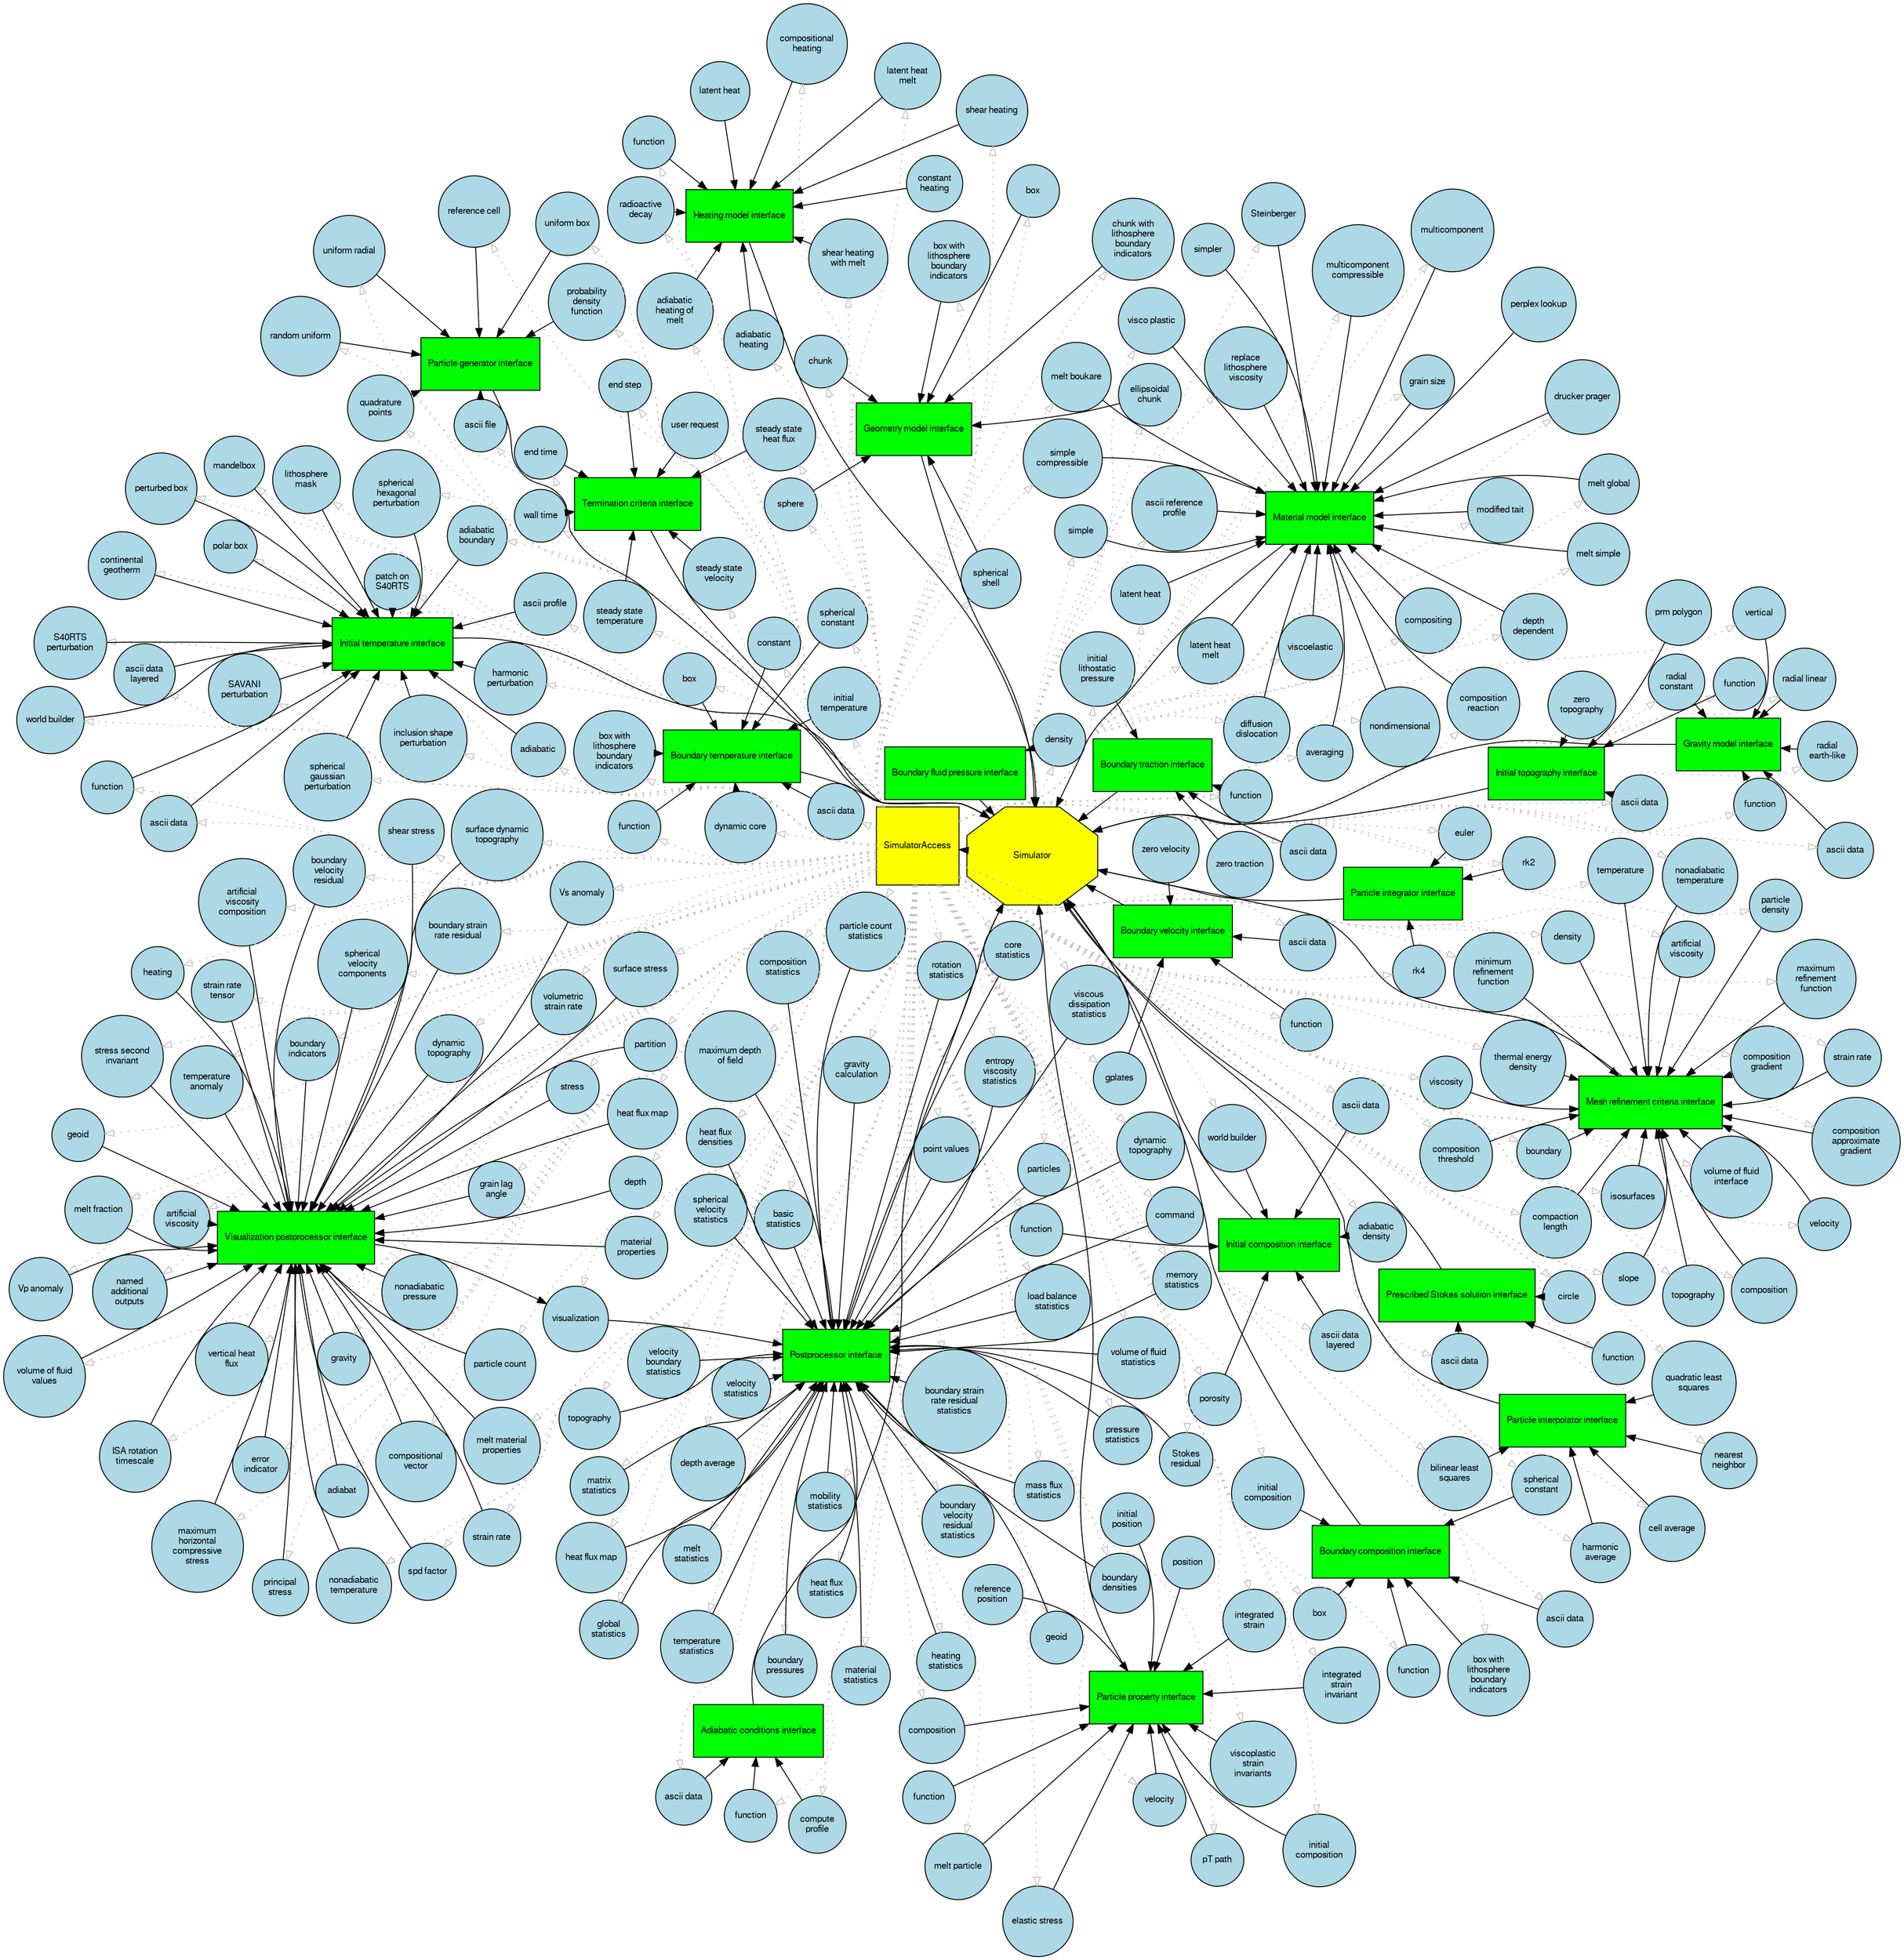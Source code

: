 digraph Plugins
{
  splines=line;
  splines=true;
  overlap=false;
  edge [fontname="FreeSans",
        fontsize="10",
        labelfontname="FreeSans",
        labelfontsize="10",
        color="black",
        style="solid"];
  node [fontname="FreeSans",
        fontsize="10",
        shape="rectangle",
        height=0.2,
        width=0.4,
        color="black",
        fillcolor="white",
        style="filled"];
  layout=neato;

  Simulator [height=1.5,width=2,shape="octagon",fillcolor="yellow"];
  SimulatorAccess [height=1.2,width=1.2,shape="rect",fillcolor="yellow"];
  Simulator -> SimulatorAccess [len=1, weight=100];
N6aspect19AdiabaticConditions9InterfaceILi2EEE [label="Adiabatic conditions interface", height=.8,width=.8,shape="rect",fillcolor="green"]
N6aspect19AdiabaticConditions9AsciiDataILi2EEE [label="ascii data", height=.8,width=.8,shape="circle",fillcolor="lightblue"];
N6aspect19AdiabaticConditions9AsciiDataILi2EEE -> N6aspect19AdiabaticConditions9InterfaceILi2EEE [len=3, weight=50];
SimulatorAccess -> N6aspect19AdiabaticConditions9AsciiDataILi2EEE [style="dotted", arrowhead="empty", constraint=false, color="gray", len=20, weight=0.1];
N6aspect19AdiabaticConditions14ComputeProfileILi2EEE [label="compute\nprofile", height=.8,width=.8,shape="circle",fillcolor="lightblue"];
N6aspect19AdiabaticConditions14ComputeProfileILi2EEE -> N6aspect19AdiabaticConditions9InterfaceILi2EEE [len=3, weight=50];
SimulatorAccess -> N6aspect19AdiabaticConditions14ComputeProfileILi2EEE [style="dotted", arrowhead="empty", constraint=false, color="gray", len=20, weight=0.1];
N6aspect19AdiabaticConditions8FunctionILi2EEE [label="function", height=.8,width=.8,shape="circle",fillcolor="lightblue"];
N6aspect19AdiabaticConditions8FunctionILi2EEE -> N6aspect19AdiabaticConditions9InterfaceILi2EEE [len=3, weight=50];
SimulatorAccess -> N6aspect19AdiabaticConditions8FunctionILi2EEE [style="dotted", arrowhead="empty", constraint=false, color="gray", len=20, weight=0.1];
N6aspect19AdiabaticConditions9InterfaceILi2EEE -> Simulator [len=15, weight=50];

N6aspect19BoundaryComposition9InterfaceILi2EEE [label="Boundary composition interface", height=.8,width=.8,shape="rect",fillcolor="green"]
N6aspect19BoundaryComposition9AsciiDataILi2EEE [label="ascii data", height=.8,width=.8,shape="circle",fillcolor="lightblue"];
N6aspect19BoundaryComposition9AsciiDataILi2EEE -> N6aspect19BoundaryComposition9InterfaceILi2EEE [len=3, weight=50];
SimulatorAccess -> N6aspect19BoundaryComposition9AsciiDataILi2EEE [style="dotted", arrowhead="empty", constraint=false, color="gray", len=20, weight=0.1];
N6aspect19BoundaryComposition3BoxILi2EEE [label="box", height=.8,width=.8,shape="circle",fillcolor="lightblue"];
N6aspect19BoundaryComposition3BoxILi2EEE -> N6aspect19BoundaryComposition9InterfaceILi2EEE [len=3, weight=50];
SimulatorAccess -> N6aspect19BoundaryComposition3BoxILi2EEE [style="dotted", arrowhead="empty", constraint=false, color="gray", len=20, weight=0.1];
N6aspect19BoundaryComposition14TwoMergedBoxesILi2EEE [label="box with\nlithosphere\nboundary\nindicators", height=.8,width=.8,shape="circle",fillcolor="lightblue"];
N6aspect19BoundaryComposition14TwoMergedBoxesILi2EEE -> N6aspect19BoundaryComposition9InterfaceILi2EEE [len=3, weight=50];
SimulatorAccess -> N6aspect19BoundaryComposition14TwoMergedBoxesILi2EEE [style="dotted", arrowhead="empty", constraint=false, color="gray", len=20, weight=0.1];
N6aspect19BoundaryComposition8FunctionILi2EEE [label="function", height=.8,width=.8,shape="circle",fillcolor="lightblue"];
N6aspect19BoundaryComposition8FunctionILi2EEE -> N6aspect19BoundaryComposition9InterfaceILi2EEE [len=3, weight=50];
SimulatorAccess -> N6aspect19BoundaryComposition8FunctionILi2EEE [style="dotted", arrowhead="empty", constraint=false, color="gray", len=20, weight=0.1];
N6aspect19BoundaryComposition18InitialCompositionILi2EEE [label="initial\ncomposition", height=.8,width=.8,shape="circle",fillcolor="lightblue"];
N6aspect19BoundaryComposition18InitialCompositionILi2EEE -> N6aspect19BoundaryComposition9InterfaceILi2EEE [len=3, weight=50];
SimulatorAccess -> N6aspect19BoundaryComposition18InitialCompositionILi2EEE [style="dotted", arrowhead="empty", constraint=false, color="gray", len=20, weight=0.1];
N6aspect19BoundaryComposition17SphericalConstantILi2EEE [label="spherical\nconstant", height=.8,width=.8,shape="circle",fillcolor="lightblue"];
N6aspect19BoundaryComposition17SphericalConstantILi2EEE -> N6aspect19BoundaryComposition9InterfaceILi2EEE [len=3, weight=50];
SimulatorAccess -> N6aspect19BoundaryComposition17SphericalConstantILi2EEE [style="dotted", arrowhead="empty", constraint=false, color="gray", len=20, weight=0.1];
N6aspect19BoundaryComposition9InterfaceILi2EEE -> Simulator [len=15, weight=50];

N6aspect21BoundaryFluidPressure9InterfaceILi2EEE [label="Boundary fluid pressure interface", height=.8,width=.8,shape="rect",fillcolor="green"]
N6aspect21BoundaryFluidPressure7DensityILi2EEE [label="density", height=.8,width=.8,shape="circle",fillcolor="lightblue"];
N6aspect21BoundaryFluidPressure7DensityILi2EEE -> N6aspect21BoundaryFluidPressure9InterfaceILi2EEE [len=3, weight=50];
SimulatorAccess -> N6aspect21BoundaryFluidPressure7DensityILi2EEE [style="dotted", arrowhead="empty", constraint=false, color="gray", len=20, weight=0.1];
N6aspect21BoundaryFluidPressure9InterfaceILi2EEE -> Simulator [len=15, weight=50];

N6aspect19BoundaryTemperature9InterfaceILi2EEE [label="Boundary temperature interface", height=.8,width=.8,shape="rect",fillcolor="green"]
N6aspect19BoundaryTemperature9AsciiDataILi2EEE [label="ascii data", height=.8,width=.8,shape="circle",fillcolor="lightblue"];
N6aspect19BoundaryTemperature9AsciiDataILi2EEE -> N6aspect19BoundaryTemperature9InterfaceILi2EEE [len=3, weight=50];
SimulatorAccess -> N6aspect19BoundaryTemperature9AsciiDataILi2EEE [style="dotted", arrowhead="empty", constraint=false, color="gray", len=20, weight=0.1];
N6aspect19BoundaryTemperature3BoxILi2EEE [label="box", height=.8,width=.8,shape="circle",fillcolor="lightblue"];
N6aspect19BoundaryTemperature3BoxILi2EEE -> N6aspect19BoundaryTemperature9InterfaceILi2EEE [len=3, weight=50];
SimulatorAccess -> N6aspect19BoundaryTemperature3BoxILi2EEE [style="dotted", arrowhead="empty", constraint=false, color="gray", len=20, weight=0.1];
N6aspect19BoundaryTemperature14TwoMergedBoxesILi2EEE [label="box with\nlithosphere\nboundary\nindicators", height=.8,width=.8,shape="circle",fillcolor="lightblue"];
N6aspect19BoundaryTemperature14TwoMergedBoxesILi2EEE -> N6aspect19BoundaryTemperature9InterfaceILi2EEE [len=3, weight=50];
SimulatorAccess -> N6aspect19BoundaryTemperature14TwoMergedBoxesILi2EEE [style="dotted", arrowhead="empty", constraint=false, color="gray", len=20, weight=0.1];
N6aspect19BoundaryTemperature8ConstantILi2EEE [label="constant", height=.8,width=.8,shape="circle",fillcolor="lightblue"];
N6aspect19BoundaryTemperature8ConstantILi2EEE -> N6aspect19BoundaryTemperature9InterfaceILi2EEE [len=3, weight=50];
SimulatorAccess -> N6aspect19BoundaryTemperature8ConstantILi2EEE [style="dotted", arrowhead="empty", constraint=false, color="gray", len=20, weight=0.1];
N6aspect19BoundaryTemperature11DynamicCoreILi2EEE [label="dynamic core", height=.8,width=.8,shape="circle",fillcolor="lightblue"];
N6aspect19BoundaryTemperature11DynamicCoreILi2EEE -> N6aspect19BoundaryTemperature9InterfaceILi2EEE [len=3, weight=50];
SimulatorAccess -> N6aspect19BoundaryTemperature11DynamicCoreILi2EEE [style="dotted", arrowhead="empty", constraint=false, color="gray", len=20, weight=0.1];
N6aspect19BoundaryTemperature8FunctionILi2EEE [label="function", height=.8,width=.8,shape="circle",fillcolor="lightblue"];
N6aspect19BoundaryTemperature8FunctionILi2EEE -> N6aspect19BoundaryTemperature9InterfaceILi2EEE [len=3, weight=50];
SimulatorAccess -> N6aspect19BoundaryTemperature8FunctionILi2EEE [style="dotted", arrowhead="empty", constraint=false, color="gray", len=20, weight=0.1];
N6aspect19BoundaryTemperature18InitialTemperatureILi2EEE [label="initial\ntemperature", height=.8,width=.8,shape="circle",fillcolor="lightblue"];
N6aspect19BoundaryTemperature18InitialTemperatureILi2EEE -> N6aspect19BoundaryTemperature9InterfaceILi2EEE [len=3, weight=50];
SimulatorAccess -> N6aspect19BoundaryTemperature18InitialTemperatureILi2EEE [style="dotted", arrowhead="empty", constraint=false, color="gray", len=20, weight=0.1];
N6aspect19BoundaryTemperature17SphericalConstantILi2EEE [label="spherical\nconstant", height=.8,width=.8,shape="circle",fillcolor="lightblue"];
N6aspect19BoundaryTemperature17SphericalConstantILi2EEE -> N6aspect19BoundaryTemperature9InterfaceILi2EEE [len=3, weight=50];
SimulatorAccess -> N6aspect19BoundaryTemperature17SphericalConstantILi2EEE [style="dotted", arrowhead="empty", constraint=false, color="gray", len=20, weight=0.1];
N6aspect19BoundaryTemperature9InterfaceILi2EEE -> Simulator [len=15, weight=50];

N6aspect16BoundaryTraction9InterfaceILi2EEE [label="Boundary traction interface", height=.8,width=.8,shape="rect",fillcolor="green"]
N6aspect16BoundaryTraction9AsciiDataILi2EEE [label="ascii data", height=.8,width=.8,shape="circle",fillcolor="lightblue"];
N6aspect16BoundaryTraction9AsciiDataILi2EEE -> N6aspect16BoundaryTraction9InterfaceILi2EEE [len=3, weight=50];
SimulatorAccess -> N6aspect16BoundaryTraction9AsciiDataILi2EEE [style="dotted", arrowhead="empty", constraint=false, color="gray", len=20, weight=0.1];
N6aspect16BoundaryTraction8FunctionILi2EEE [label="function", height=.8,width=.8,shape="circle",fillcolor="lightblue"];
N6aspect16BoundaryTraction8FunctionILi2EEE -> N6aspect16BoundaryTraction9InterfaceILi2EEE [len=3, weight=50];
SimulatorAccess -> N6aspect16BoundaryTraction8FunctionILi2EEE [style="dotted", arrowhead="empty", constraint=false, color="gray", len=20, weight=0.1];
N6aspect16BoundaryTraction26InitialLithostaticPressureILi2EEE [label="initial\nlithostatic\npressure", height=.8,width=.8,shape="circle",fillcolor="lightblue"];
N6aspect16BoundaryTraction26InitialLithostaticPressureILi2EEE -> N6aspect16BoundaryTraction9InterfaceILi2EEE [len=3, weight=50];
SimulatorAccess -> N6aspect16BoundaryTraction26InitialLithostaticPressureILi2EEE [style="dotted", arrowhead="empty", constraint=false, color="gray", len=20, weight=0.1];
N6aspect16BoundaryTraction12ZeroTractionILi2EEE [label="zero traction", height=.8,width=.8,shape="circle",fillcolor="lightblue"];
N6aspect16BoundaryTraction12ZeroTractionILi2EEE -> N6aspect16BoundaryTraction9InterfaceILi2EEE [len=3, weight=50];
N6aspect16BoundaryTraction9InterfaceILi2EEE -> Simulator [len=15, weight=50];

N6aspect16BoundaryVelocity9InterfaceILi2EEE [label="Boundary velocity interface", height=.8,width=.8,shape="rect",fillcolor="green"]
N6aspect16BoundaryVelocity9AsciiDataILi2EEE [label="ascii data", height=.8,width=.8,shape="circle",fillcolor="lightblue"];
N6aspect16BoundaryVelocity9AsciiDataILi2EEE -> N6aspect16BoundaryVelocity9InterfaceILi2EEE [len=3, weight=50];
SimulatorAccess -> N6aspect16BoundaryVelocity9AsciiDataILi2EEE [style="dotted", arrowhead="empty", constraint=false, color="gray", len=20, weight=0.1];
N6aspect16BoundaryVelocity8FunctionILi2EEE [label="function", height=.8,width=.8,shape="circle",fillcolor="lightblue"];
N6aspect16BoundaryVelocity8FunctionILi2EEE -> N6aspect16BoundaryVelocity9InterfaceILi2EEE [len=3, weight=50];
SimulatorAccess -> N6aspect16BoundaryVelocity8FunctionILi2EEE [style="dotted", arrowhead="empty", constraint=false, color="gray", len=20, weight=0.1];
N6aspect16BoundaryVelocity7GPlatesILi2EEE [label="gplates", height=.8,width=.8,shape="circle",fillcolor="lightblue"];
N6aspect16BoundaryVelocity7GPlatesILi2EEE -> N6aspect16BoundaryVelocity9InterfaceILi2EEE [len=3, weight=50];
SimulatorAccess -> N6aspect16BoundaryVelocity7GPlatesILi2EEE [style="dotted", arrowhead="empty", constraint=false, color="gray", len=20, weight=0.1];
N6aspect16BoundaryVelocity12ZeroVelocityILi2EEE [label="zero velocity", height=.8,width=.8,shape="circle",fillcolor="lightblue"];
N6aspect16BoundaryVelocity12ZeroVelocityILi2EEE -> N6aspect16BoundaryVelocity9InterfaceILi2EEE [len=3, weight=50];
N6aspect16BoundaryVelocity9InterfaceILi2EEE -> Simulator [len=15, weight=50];

N6aspect22InitialTopographyModel9InterfaceILi2EEE [label="Initial topography interface", height=.8,width=.8,shape="rect",fillcolor="green"]
N6aspect22InitialTopographyModel9AsciiDataILi2EEE [label="ascii data", height=.8,width=.8,shape="circle",fillcolor="lightblue"];
N6aspect22InitialTopographyModel9AsciiDataILi2EEE -> N6aspect22InitialTopographyModel9InterfaceILi2EEE [len=3, weight=50];
SimulatorAccess -> N6aspect22InitialTopographyModel9AsciiDataILi2EEE [style="dotted", arrowhead="empty", constraint=false, color="gray", len=20, weight=0.1];
N6aspect22InitialTopographyModel8FunctionILi2EEE [label="function", height=.8,width=.8,shape="circle",fillcolor="lightblue"];
N6aspect22InitialTopographyModel8FunctionILi2EEE -> N6aspect22InitialTopographyModel9InterfaceILi2EEE [len=3, weight=50];
SimulatorAccess -> N6aspect22InitialTopographyModel8FunctionILi2EEE [style="dotted", arrowhead="empty", constraint=false, color="gray", len=20, weight=0.1];
N6aspect22InitialTopographyModel10PrmPolygonILi2EEE [label="prm polygon", height=.8,width=.8,shape="circle",fillcolor="lightblue"];
N6aspect22InitialTopographyModel10PrmPolygonILi2EEE -> N6aspect22InitialTopographyModel9InterfaceILi2EEE [len=3, weight=50];
N6aspect22InitialTopographyModel14ZeroTopographyILi2EEE [label="zero\ntopography", height=.8,width=.8,shape="circle",fillcolor="lightblue"];
N6aspect22InitialTopographyModel14ZeroTopographyILi2EEE -> N6aspect22InitialTopographyModel9InterfaceILi2EEE [len=3, weight=50];
N6aspect22InitialTopographyModel9InterfaceILi2EEE -> Simulator [len=15, weight=50];

N6aspect13GeometryModel9InterfaceILi2EEE [label="Geometry model interface", height=.8,width=.8,shape="rect",fillcolor="green"]
N6aspect13GeometryModel3BoxILi2EEE [label="box", height=.8,width=.8,shape="circle",fillcolor="lightblue"];
N6aspect13GeometryModel3BoxILi2EEE -> N6aspect13GeometryModel9InterfaceILi2EEE [len=3, weight=50];
SimulatorAccess -> N6aspect13GeometryModel3BoxILi2EEE [style="dotted", arrowhead="empty", constraint=false, color="gray", len=20, weight=0.1];
N6aspect13GeometryModel14TwoMergedBoxesILi2EEE [label="box with\nlithosphere\nboundary\nindicators", height=.8,width=.8,shape="circle",fillcolor="lightblue"];
N6aspect13GeometryModel14TwoMergedBoxesILi2EEE -> N6aspect13GeometryModel9InterfaceILi2EEE [len=3, weight=50];
SimulatorAccess -> N6aspect13GeometryModel14TwoMergedBoxesILi2EEE [style="dotted", arrowhead="empty", constraint=false, color="gray", len=20, weight=0.1];
N6aspect13GeometryModel5ChunkILi2EEE [label="chunk", height=.8,width=.8,shape="circle",fillcolor="lightblue"];
N6aspect13GeometryModel5ChunkILi2EEE -> N6aspect13GeometryModel9InterfaceILi2EEE [len=3, weight=50];
SimulatorAccess -> N6aspect13GeometryModel5ChunkILi2EEE [style="dotted", arrowhead="empty", constraint=false, color="gray", len=20, weight=0.1];
N6aspect13GeometryModel15TwoMergedChunksILi2EEE [label="chunk with\nlithosphere\nboundary\nindicators", height=.8,width=.8,shape="circle",fillcolor="lightblue"];
N6aspect13GeometryModel15TwoMergedChunksILi2EEE -> N6aspect13GeometryModel9InterfaceILi2EEE [len=3, weight=50];
SimulatorAccess -> N6aspect13GeometryModel15TwoMergedChunksILi2EEE [style="dotted", arrowhead="empty", constraint=false, color="gray", len=20, weight=0.1];
N6aspect13GeometryModel16EllipsoidalChunkILi2EEE [label="ellipsoidal\nchunk", height=.8,width=.8,shape="circle",fillcolor="lightblue"];
N6aspect13GeometryModel16EllipsoidalChunkILi2EEE -> N6aspect13GeometryModel9InterfaceILi2EEE [len=3, weight=50];
SimulatorAccess -> N6aspect13GeometryModel16EllipsoidalChunkILi2EEE [style="dotted", arrowhead="empty", constraint=false, color="gray", len=20, weight=0.1];
N6aspect13GeometryModel6SphereILi2EEE [label="sphere", height=.8,width=.8,shape="circle",fillcolor="lightblue"];
N6aspect13GeometryModel6SphereILi2EEE -> N6aspect13GeometryModel9InterfaceILi2EEE [len=3, weight=50];
SimulatorAccess -> N6aspect13GeometryModel6SphereILi2EEE [style="dotted", arrowhead="empty", constraint=false, color="gray", len=20, weight=0.1];
N6aspect13GeometryModel14SphericalShellILi2EEE [label="spherical\nshell", height=.8,width=.8,shape="circle",fillcolor="lightblue"];
N6aspect13GeometryModel14SphericalShellILi2EEE -> N6aspect13GeometryModel9InterfaceILi2EEE [len=3, weight=50];
SimulatorAccess -> N6aspect13GeometryModel14SphericalShellILi2EEE [style="dotted", arrowhead="empty", constraint=false, color="gray", len=20, weight=0.1];
N6aspect13GeometryModel9InterfaceILi2EEE -> Simulator [len=15, weight=50];

N6aspect12GravityModel9InterfaceILi2EEE [label="Gravity model interface", height=.8,width=.8,shape="rect",fillcolor="green"]
N6aspect12GravityModel9AsciiDataILi2EEE [label="ascii data", height=.8,width=.8,shape="circle",fillcolor="lightblue"];
N6aspect12GravityModel9AsciiDataILi2EEE -> N6aspect12GravityModel9InterfaceILi2EEE [len=3, weight=50];
SimulatorAccess -> N6aspect12GravityModel9AsciiDataILi2EEE [style="dotted", arrowhead="empty", constraint=false, color="gray", len=20, weight=0.1];
N6aspect12GravityModel8FunctionILi2EEE [label="function", height=.8,width=.8,shape="circle",fillcolor="lightblue"];
N6aspect12GravityModel8FunctionILi2EEE -> N6aspect12GravityModel9InterfaceILi2EEE [len=3, weight=50];
SimulatorAccess -> N6aspect12GravityModel8FunctionILi2EEE [style="dotted", arrowhead="empty", constraint=false, color="gray", len=20, weight=0.1];
N6aspect12GravityModel14RadialConstantILi2EEE [label="radial\nconstant", height=.8,width=.8,shape="circle",fillcolor="lightblue"];
N6aspect12GravityModel14RadialConstantILi2EEE -> N6aspect12GravityModel9InterfaceILi2EEE [len=3, weight=50];
SimulatorAccess -> N6aspect12GravityModel14RadialConstantILi2EEE [style="dotted", arrowhead="empty", constraint=false, color="gray", len=20, weight=0.1];
N6aspect12GravityModel15RadialEarthLikeILi2EEE [label="radial\nearth-like", height=.8,width=.8,shape="circle",fillcolor="lightblue"];
N6aspect12GravityModel15RadialEarthLikeILi2EEE -> N6aspect12GravityModel9InterfaceILi2EEE [len=3, weight=50];
SimulatorAccess -> N6aspect12GravityModel15RadialEarthLikeILi2EEE [style="dotted", arrowhead="empty", constraint=false, color="gray", len=20, weight=0.1];
N6aspect12GravityModel12RadialLinearILi2EEE [label="radial linear", height=.8,width=.8,shape="circle",fillcolor="lightblue"];
N6aspect12GravityModel12RadialLinearILi2EEE -> N6aspect12GravityModel9InterfaceILi2EEE [len=3, weight=50];
SimulatorAccess -> N6aspect12GravityModel12RadialLinearILi2EEE [style="dotted", arrowhead="empty", constraint=false, color="gray", len=20, weight=0.1];
N6aspect12GravityModel8VerticalILi2EEE [label="vertical", height=.8,width=.8,shape="circle",fillcolor="lightblue"];
N6aspect12GravityModel8VerticalILi2EEE -> N6aspect12GravityModel9InterfaceILi2EEE [len=3, weight=50];
SimulatorAccess -> N6aspect12GravityModel8VerticalILi2EEE [style="dotted", arrowhead="empty", constraint=false, color="gray", len=20, weight=0.1];
N6aspect12GravityModel9InterfaceILi2EEE -> Simulator [len=15, weight=50];

N6aspect12HeatingModel9InterfaceILi2EEE [label="Heating model interface", height=.8,width=.8,shape="rect",fillcolor="green"]
N6aspect12HeatingModel16AdiabaticHeatingILi2EEE [label="adiabatic\nheating", height=.8,width=.8,shape="circle",fillcolor="lightblue"];
N6aspect12HeatingModel16AdiabaticHeatingILi2EEE -> N6aspect12HeatingModel9InterfaceILi2EEE [len=3, weight=50];
SimulatorAccess -> N6aspect12HeatingModel16AdiabaticHeatingILi2EEE [style="dotted", arrowhead="empty", constraint=false, color="gray", len=20, weight=0.1];
N6aspect12HeatingModel20AdiabaticHeatingMeltILi2EEE [label="adiabatic\nheating of\nmelt", height=.8,width=.8,shape="circle",fillcolor="lightblue"];
N6aspect12HeatingModel20AdiabaticHeatingMeltILi2EEE -> N6aspect12HeatingModel9InterfaceILi2EEE [len=3, weight=50];
SimulatorAccess -> N6aspect12HeatingModel20AdiabaticHeatingMeltILi2EEE [style="dotted", arrowhead="empty", constraint=false, color="gray", len=20, weight=0.1];
N6aspect12HeatingModel20CompositionalHeatingILi2EEE [label="compositional\nheating", height=.8,width=.8,shape="circle",fillcolor="lightblue"];
N6aspect12HeatingModel20CompositionalHeatingILi2EEE -> N6aspect12HeatingModel9InterfaceILi2EEE [len=3, weight=50];
SimulatorAccess -> N6aspect12HeatingModel20CompositionalHeatingILi2EEE [style="dotted", arrowhead="empty", constraint=false, color="gray", len=20, weight=0.1];
N6aspect12HeatingModel15ConstantHeatingILi2EEE [label="constant\nheating", height=.8,width=.8,shape="circle",fillcolor="lightblue"];
N6aspect12HeatingModel15ConstantHeatingILi2EEE -> N6aspect12HeatingModel9InterfaceILi2EEE [len=3, weight=50];
N6aspect12HeatingModel8FunctionILi2EEE [label="function", height=.8,width=.8,shape="circle",fillcolor="lightblue"];
N6aspect12HeatingModel8FunctionILi2EEE -> N6aspect12HeatingModel9InterfaceILi2EEE [len=3, weight=50];
SimulatorAccess -> N6aspect12HeatingModel8FunctionILi2EEE [style="dotted", arrowhead="empty", constraint=false, color="gray", len=20, weight=0.1];
N6aspect12HeatingModel10LatentHeatILi2EEE [label="latent heat", height=.8,width=.8,shape="circle",fillcolor="lightblue"];
N6aspect12HeatingModel10LatentHeatILi2EEE -> N6aspect12HeatingModel9InterfaceILi2EEE [len=3, weight=50];
N6aspect12HeatingModel14LatentHeatMeltILi2EEE [label="latent heat\nmelt", height=.8,width=.8,shape="circle",fillcolor="lightblue"];
N6aspect12HeatingModel14LatentHeatMeltILi2EEE -> N6aspect12HeatingModel9InterfaceILi2EEE [len=3, weight=50];
SimulatorAccess -> N6aspect12HeatingModel14LatentHeatMeltILi2EEE [style="dotted", arrowhead="empty", constraint=false, color="gray", len=20, weight=0.1];
N6aspect12HeatingModel16RadioactiveDecayILi2EEE [label="radioactive\ndecay", height=.8,width=.8,shape="circle",fillcolor="lightblue"];
N6aspect12HeatingModel16RadioactiveDecayILi2EEE -> N6aspect12HeatingModel9InterfaceILi2EEE [len=3, weight=50];
SimulatorAccess -> N6aspect12HeatingModel16RadioactiveDecayILi2EEE [style="dotted", arrowhead="empty", constraint=false, color="gray", len=20, weight=0.1];
N6aspect12HeatingModel12ShearHeatingILi2EEE [label="shear heating", height=.8,width=.8,shape="circle",fillcolor="lightblue"];
N6aspect12HeatingModel12ShearHeatingILi2EEE -> N6aspect12HeatingModel9InterfaceILi2EEE [len=3, weight=50];
SimulatorAccess -> N6aspect12HeatingModel12ShearHeatingILi2EEE [style="dotted", arrowhead="empty", constraint=false, color="gray", len=20, weight=0.1];
N6aspect12HeatingModel16ShearHeatingMeltILi2EEE [label="shear heating\nwith melt", height=.8,width=.8,shape="circle",fillcolor="lightblue"];
N6aspect12HeatingModel16ShearHeatingMeltILi2EEE -> N6aspect12HeatingModel9InterfaceILi2EEE [len=3, weight=50];
SimulatorAccess -> N6aspect12HeatingModel16ShearHeatingMeltILi2EEE [style="dotted", arrowhead="empty", constraint=false, color="gray", len=20, weight=0.1];
N6aspect12HeatingModel9InterfaceILi2EEE -> Simulator [len=15, weight=50];

N6aspect18InitialComposition9InterfaceILi2EEE [label="Initial composition interface", height=.8,width=.8,shape="rect",fillcolor="green"]
N6aspect18InitialComposition16AdiabaticDensityILi2EEE [label="adiabatic\ndensity", height=.8,width=.8,shape="circle",fillcolor="lightblue"];
N6aspect18InitialComposition16AdiabaticDensityILi2EEE -> N6aspect18InitialComposition9InterfaceILi2EEE [len=3, weight=50];
SimulatorAccess -> N6aspect18InitialComposition16AdiabaticDensityILi2EEE [style="dotted", arrowhead="empty", constraint=false, color="gray", len=20, weight=0.1];
N6aspect18InitialComposition9AsciiDataILi2EEE [label="ascii data", height=.8,width=.8,shape="circle",fillcolor="lightblue"];
N6aspect18InitialComposition9AsciiDataILi2EEE -> N6aspect18InitialComposition9InterfaceILi2EEE [len=3, weight=50];
SimulatorAccess -> N6aspect18InitialComposition9AsciiDataILi2EEE [style="dotted", arrowhead="empty", constraint=false, color="gray", len=20, weight=0.1];
N6aspect18InitialComposition16AsciiDataLayeredILi2EEE [label="ascii data\nlayered", height=.8,width=.8,shape="circle",fillcolor="lightblue"];
N6aspect18InitialComposition16AsciiDataLayeredILi2EEE -> N6aspect18InitialComposition9InterfaceILi2EEE [len=3, weight=50];
SimulatorAccess -> N6aspect18InitialComposition16AsciiDataLayeredILi2EEE [style="dotted", arrowhead="empty", constraint=false, color="gray", len=20, weight=0.1];
N6aspect18InitialComposition8FunctionILi2EEE [label="function", height=.8,width=.8,shape="circle",fillcolor="lightblue"];
N6aspect18InitialComposition8FunctionILi2EEE -> N6aspect18InitialComposition9InterfaceILi2EEE [len=3, weight=50];
SimulatorAccess -> N6aspect18InitialComposition8FunctionILi2EEE [style="dotted", arrowhead="empty", constraint=false, color="gray", len=20, weight=0.1];
N6aspect18InitialComposition8PorosityILi2EEE [label="porosity", height=.8,width=.8,shape="circle",fillcolor="lightblue"];
N6aspect18InitialComposition8PorosityILi2EEE -> N6aspect18InitialComposition9InterfaceILi2EEE [len=3, weight=50];
SimulatorAccess -> N6aspect18InitialComposition8PorosityILi2EEE [style="dotted", arrowhead="empty", constraint=false, color="gray", len=20, weight=0.1];
N6aspect18InitialComposition12WorldBuilderILi2EEE [label="world builder", height=.8,width=.8,shape="circle",fillcolor="lightblue"];
N6aspect18InitialComposition12WorldBuilderILi2EEE -> N6aspect18InitialComposition9InterfaceILi2EEE [len=3, weight=50];
SimulatorAccess -> N6aspect18InitialComposition12WorldBuilderILi2EEE [style="dotted", arrowhead="empty", constraint=false, color="gray", len=20, weight=0.1];
N6aspect18InitialComposition9InterfaceILi2EEE -> Simulator [len=15, weight=50];

N6aspect18InitialTemperature9InterfaceILi2EEE [label="Initial temperature interface", height=.8,width=.8,shape="rect",fillcolor="green"]
N6aspect18InitialTemperature18S40RTSPerturbationILi2EEE [label="S40RTS\nperturbation", height=.8,width=.8,shape="circle",fillcolor="lightblue"];
N6aspect18InitialTemperature18S40RTSPerturbationILi2EEE -> N6aspect18InitialTemperature9InterfaceILi2EEE [len=3, weight=50];
SimulatorAccess -> N6aspect18InitialTemperature18S40RTSPerturbationILi2EEE [style="dotted", arrowhead="empty", constraint=false, color="gray", len=20, weight=0.1];
N6aspect18InitialTemperature18SAVANIPerturbationILi2EEE [label="SAVANI\nperturbation", height=.8,width=.8,shape="circle",fillcolor="lightblue"];
N6aspect18InitialTemperature18SAVANIPerturbationILi2EEE -> N6aspect18InitialTemperature9InterfaceILi2EEE [len=3, weight=50];
SimulatorAccess -> N6aspect18InitialTemperature18SAVANIPerturbationILi2EEE [style="dotted", arrowhead="empty", constraint=false, color="gray", len=20, weight=0.1];
N6aspect18InitialTemperature9AdiabaticILi2EEE [label="adiabatic", height=.8,width=.8,shape="circle",fillcolor="lightblue"];
N6aspect18InitialTemperature9AdiabaticILi2EEE -> N6aspect18InitialTemperature9InterfaceILi2EEE [len=3, weight=50];
SimulatorAccess -> N6aspect18InitialTemperature9AdiabaticILi2EEE [style="dotted", arrowhead="empty", constraint=false, color="gray", len=20, weight=0.1];
N6aspect18InitialTemperature17AdiabaticBoundaryILi2EEE [label="adiabatic\nboundary", height=.8,width=.8,shape="circle",fillcolor="lightblue"];
N6aspect18InitialTemperature17AdiabaticBoundaryILi2EEE -> N6aspect18InitialTemperature9InterfaceILi2EEE [len=3, weight=50];
SimulatorAccess -> N6aspect18InitialTemperature17AdiabaticBoundaryILi2EEE [style="dotted", arrowhead="empty", constraint=false, color="gray", len=20, weight=0.1];
N6aspect18InitialTemperature9AsciiDataILi2EEE [label="ascii data", height=.8,width=.8,shape="circle",fillcolor="lightblue"];
N6aspect18InitialTemperature9AsciiDataILi2EEE -> N6aspect18InitialTemperature9InterfaceILi2EEE [len=3, weight=50];
SimulatorAccess -> N6aspect18InitialTemperature9AsciiDataILi2EEE [style="dotted", arrowhead="empty", constraint=false, color="gray", len=20, weight=0.1];
N6aspect18InitialTemperature16AsciiDataLayeredILi2EEE [label="ascii data\nlayered", height=.8,width=.8,shape="circle",fillcolor="lightblue"];
N6aspect18InitialTemperature16AsciiDataLayeredILi2EEE -> N6aspect18InitialTemperature9InterfaceILi2EEE [len=3, weight=50];
SimulatorAccess -> N6aspect18InitialTemperature16AsciiDataLayeredILi2EEE [style="dotted", arrowhead="empty", constraint=false, color="gray", len=20, weight=0.1];
N6aspect18InitialTemperature12AsciiProfileILi2EEE [label="ascii profile", height=.8,width=.8,shape="circle",fillcolor="lightblue"];
N6aspect18InitialTemperature12AsciiProfileILi2EEE -> N6aspect18InitialTemperature9InterfaceILi2EEE [len=3, weight=50];
SimulatorAccess -> N6aspect18InitialTemperature12AsciiProfileILi2EEE [style="dotted", arrowhead="empty", constraint=false, color="gray", len=20, weight=0.1];
N6aspect18InitialTemperature19ContinentalGeothermILi2EEE [label="continental\ngeotherm", height=.8,width=.8,shape="circle",fillcolor="lightblue"];
N6aspect18InitialTemperature19ContinentalGeothermILi2EEE -> N6aspect18InitialTemperature9InterfaceILi2EEE [len=3, weight=50];
SimulatorAccess -> N6aspect18InitialTemperature19ContinentalGeothermILi2EEE [style="dotted", arrowhead="empty", constraint=false, color="gray", len=20, weight=0.1];
N6aspect18InitialTemperature8FunctionILi2EEE [label="function", height=.8,width=.8,shape="circle",fillcolor="lightblue"];
N6aspect18InitialTemperature8FunctionILi2EEE -> N6aspect18InitialTemperature9InterfaceILi2EEE [len=3, weight=50];
SimulatorAccess -> N6aspect18InitialTemperature8FunctionILi2EEE [style="dotted", arrowhead="empty", constraint=false, color="gray", len=20, weight=0.1];
N6aspect18InitialTemperature20HarmonicPerturbationILi2EEE [label="harmonic\nperturbation", height=.8,width=.8,shape="circle",fillcolor="lightblue"];
N6aspect18InitialTemperature20HarmonicPerturbationILi2EEE -> N6aspect18InitialTemperature9InterfaceILi2EEE [len=3, weight=50];
SimulatorAccess -> N6aspect18InitialTemperature20HarmonicPerturbationILi2EEE [style="dotted", arrowhead="empty", constraint=false, color="gray", len=20, weight=0.1];
N6aspect18InitialTemperature17InclusionShapeBoxILi2EEE [label="inclusion shape\nperturbation", height=.8,width=.8,shape="circle",fillcolor="lightblue"];
N6aspect18InitialTemperature17InclusionShapeBoxILi2EEE -> N6aspect18InitialTemperature9InterfaceILi2EEE [len=3, weight=50];
SimulatorAccess -> N6aspect18InitialTemperature17InclusionShapeBoxILi2EEE [style="dotted", arrowhead="empty", constraint=false, color="gray", len=20, weight=0.1];
N6aspect18InitialTemperature15LithosphereMaskILi2EEE [label="lithosphere\nmask", height=.8,width=.8,shape="circle",fillcolor="lightblue"];
N6aspect18InitialTemperature15LithosphereMaskILi2EEE -> N6aspect18InitialTemperature9InterfaceILi2EEE [len=3, weight=50];
SimulatorAccess -> N6aspect18InitialTemperature15LithosphereMaskILi2EEE [style="dotted", arrowhead="empty", constraint=false, color="gray", len=20, weight=0.1];
N6aspect18InitialTemperature9MandelBoxILi2EEE [label="mandelbox", height=.8,width=.8,shape="circle",fillcolor="lightblue"];
N6aspect18InitialTemperature9MandelBoxILi2EEE -> N6aspect18InitialTemperature9InterfaceILi2EEE [len=3, weight=50];
SimulatorAccess -> N6aspect18InitialTemperature9MandelBoxILi2EEE [style="dotted", arrowhead="empty", constraint=false, color="gray", len=20, weight=0.1];
N6aspect18InitialTemperature13PatchOnS40RTSILi2EEE [label="patch on\nS40RTS", height=.8,width=.8,shape="circle",fillcolor="lightblue"];
N6aspect18InitialTemperature13PatchOnS40RTSILi2EEE -> N6aspect18InitialTemperature9InterfaceILi2EEE [len=3, weight=50];
SimulatorAccess -> N6aspect18InitialTemperature13PatchOnS40RTSILi2EEE [style="dotted", arrowhead="empty", constraint=false, color="gray", len=20, weight=0.1];
N6aspect18InitialTemperature12PerturbedBoxILi2EEE [label="perturbed box", height=.8,width=.8,shape="circle",fillcolor="lightblue"];
N6aspect18InitialTemperature12PerturbedBoxILi2EEE -> N6aspect18InitialTemperature9InterfaceILi2EEE [len=3, weight=50];
SimulatorAccess -> N6aspect18InitialTemperature12PerturbedBoxILi2EEE [style="dotted", arrowhead="empty", constraint=false, color="gray", len=20, weight=0.1];
N6aspect18InitialTemperature8PolarBoxILi2EEE [label="polar box", height=.8,width=.8,shape="circle",fillcolor="lightblue"];
N6aspect18InitialTemperature8PolarBoxILi2EEE -> N6aspect18InitialTemperature9InterfaceILi2EEE [len=3, weight=50];
SimulatorAccess -> N6aspect18InitialTemperature8PolarBoxILi2EEE [style="dotted", arrowhead="empty", constraint=false, color="gray", len=20, weight=0.1];
N6aspect18InitialTemperature29SphericalGaussianPerturbationILi2EEE [label="spherical\ngaussian\nperturbation", height=.8,width=.8,shape="circle",fillcolor="lightblue"];
N6aspect18InitialTemperature29SphericalGaussianPerturbationILi2EEE -> N6aspect18InitialTemperature9InterfaceILi2EEE [len=3, weight=50];
SimulatorAccess -> N6aspect18InitialTemperature29SphericalGaussianPerturbationILi2EEE [style="dotted", arrowhead="empty", constraint=false, color="gray", len=20, weight=0.1];
N6aspect18InitialTemperature30SphericalHexagonalPerturbationILi2EEE [label="spherical\nhexagonal\nperturbation", height=.8,width=.8,shape="circle",fillcolor="lightblue"];
N6aspect18InitialTemperature30SphericalHexagonalPerturbationILi2EEE -> N6aspect18InitialTemperature9InterfaceILi2EEE [len=3, weight=50];
SimulatorAccess -> N6aspect18InitialTemperature30SphericalHexagonalPerturbationILi2EEE [style="dotted", arrowhead="empty", constraint=false, color="gray", len=20, weight=0.1];
N6aspect18InitialTemperature12WorldBuilderILi2EEE [label="world builder", height=.8,width=.8,shape="circle",fillcolor="lightblue"];
N6aspect18InitialTemperature12WorldBuilderILi2EEE -> N6aspect18InitialTemperature9InterfaceILi2EEE [len=3, weight=50];
SimulatorAccess -> N6aspect18InitialTemperature12WorldBuilderILi2EEE [style="dotted", arrowhead="empty", constraint=false, color="gray", len=20, weight=0.1];
N6aspect18InitialTemperature9InterfaceILi2EEE -> Simulator [len=15, weight=50];

N6aspect13MaterialModel9InterfaceILi2EEE [label="Material model interface", height=.8,width=.8,shape="rect",fillcolor="green"]
N6aspect13MaterialModel11SteinbergerILi2EEE [label="Steinberger", height=.8,width=.8,shape="circle",fillcolor="lightblue"];
N6aspect13MaterialModel11SteinbergerILi2EEE -> N6aspect13MaterialModel9InterfaceILi2EEE [len=3, weight=50];
SimulatorAccess -> N6aspect13MaterialModel11SteinbergerILi2EEE [style="dotted", arrowhead="empty", constraint=false, color="gray", len=20, weight=0.1];
N6aspect13MaterialModel21AsciiReferenceProfileILi2EEE [label="ascii reference\nprofile", height=.8,width=.8,shape="circle",fillcolor="lightblue"];
N6aspect13MaterialModel21AsciiReferenceProfileILi2EEE -> N6aspect13MaterialModel9InterfaceILi2EEE [len=3, weight=50];
SimulatorAccess -> N6aspect13MaterialModel21AsciiReferenceProfileILi2EEE [style="dotted", arrowhead="empty", constraint=false, color="gray", len=20, weight=0.1];
N6aspect13MaterialModel9AveragingILi2EEE [label="averaging", height=.8,width=.8,shape="circle",fillcolor="lightblue"];
N6aspect13MaterialModel9AveragingILi2EEE -> N6aspect13MaterialModel9InterfaceILi2EEE [len=3, weight=50];
SimulatorAccess -> N6aspect13MaterialModel9AveragingILi2EEE [style="dotted", arrowhead="empty", constraint=false, color="gray", len=20, weight=0.1];
N6aspect13MaterialModel11CompositingILi2EEE [label="compositing", height=.8,width=.8,shape="circle",fillcolor="lightblue"];
N6aspect13MaterialModel11CompositingILi2EEE -> N6aspect13MaterialModel9InterfaceILi2EEE [len=3, weight=50];
SimulatorAccess -> N6aspect13MaterialModel11CompositingILi2EEE [style="dotted", arrowhead="empty", constraint=false, color="gray", len=20, weight=0.1];
N6aspect13MaterialModel19CompositionReactionILi2EEE [label="composition\nreaction", height=.8,width=.8,shape="circle",fillcolor="lightblue"];
N6aspect13MaterialModel19CompositionReactionILi2EEE -> N6aspect13MaterialModel9InterfaceILi2EEE [len=3, weight=50];
SimulatorAccess -> N6aspect13MaterialModel19CompositionReactionILi2EEE [style="dotted", arrowhead="empty", constraint=false, color="gray", len=20, weight=0.1];
N6aspect13MaterialModel14DepthDependentILi2EEE [label="depth\ndependent", height=.8,width=.8,shape="circle",fillcolor="lightblue"];
N6aspect13MaterialModel14DepthDependentILi2EEE -> N6aspect13MaterialModel9InterfaceILi2EEE [len=3, weight=50];
SimulatorAccess -> N6aspect13MaterialModel14DepthDependentILi2EEE [style="dotted", arrowhead="empty", constraint=false, color="gray", len=20, weight=0.1];
N6aspect13MaterialModel20DiffusionDislocationILi2EEE [label="diffusion\ndislocation", height=.8,width=.8,shape="circle",fillcolor="lightblue"];
N6aspect13MaterialModel20DiffusionDislocationILi2EEE -> N6aspect13MaterialModel9InterfaceILi2EEE [len=3, weight=50];
SimulatorAccess -> N6aspect13MaterialModel20DiffusionDislocationILi2EEE [style="dotted", arrowhead="empty", constraint=false, color="gray", len=20, weight=0.1];
N6aspect13MaterialModel13DruckerPragerILi2EEE [label="drucker prager", height=.8,width=.8,shape="circle",fillcolor="lightblue"];
N6aspect13MaterialModel13DruckerPragerILi2EEE -> N6aspect13MaterialModel9InterfaceILi2EEE [len=3, weight=50];
SimulatorAccess -> N6aspect13MaterialModel13DruckerPragerILi2EEE [style="dotted", arrowhead="empty", constraint=false, color="gray", len=20, weight=0.1];
N6aspect13MaterialModel9GrainSizeILi2EEE [label="grain size", height=.8,width=.8,shape="circle",fillcolor="lightblue"];
N6aspect13MaterialModel9GrainSizeILi2EEE -> N6aspect13MaterialModel9InterfaceILi2EEE [len=3, weight=50];
SimulatorAccess -> N6aspect13MaterialModel9GrainSizeILi2EEE [style="dotted", arrowhead="empty", constraint=false, color="gray", len=20, weight=0.1];
N6aspect13MaterialModel10LatentHeatILi2EEE [label="latent heat", height=.8,width=.8,shape="circle",fillcolor="lightblue"];
N6aspect13MaterialModel10LatentHeatILi2EEE -> N6aspect13MaterialModel9InterfaceILi2EEE [len=3, weight=50];
SimulatorAccess -> N6aspect13MaterialModel10LatentHeatILi2EEE [style="dotted", arrowhead="empty", constraint=false, color="gray", len=20, weight=0.1];
N6aspect13MaterialModel14LatentHeatMeltILi2EEE [label="latent heat\nmelt", height=.8,width=.8,shape="circle",fillcolor="lightblue"];
N6aspect13MaterialModel14LatentHeatMeltILi2EEE -> N6aspect13MaterialModel9InterfaceILi2EEE [len=3, weight=50];
SimulatorAccess -> N6aspect13MaterialModel14LatentHeatMeltILi2EEE [style="dotted", arrowhead="empty", constraint=false, color="gray", len=20, weight=0.1];
N6aspect13MaterialModel11MeltBoukareILi2EEE [label="melt boukare", height=.8,width=.8,shape="circle",fillcolor="lightblue"];
N6aspect13MaterialModel11MeltBoukareILi2EEE -> N6aspect13MaterialModel9InterfaceILi2EEE [len=3, weight=50];
SimulatorAccess -> N6aspect13MaterialModel11MeltBoukareILi2EEE [style="dotted", arrowhead="empty", constraint=false, color="gray", len=20, weight=0.1];
N6aspect13MaterialModel10MeltGlobalILi2EEE [label="melt global", height=.8,width=.8,shape="circle",fillcolor="lightblue"];
N6aspect13MaterialModel10MeltGlobalILi2EEE -> N6aspect13MaterialModel9InterfaceILi2EEE [len=3, weight=50];
SimulatorAccess -> N6aspect13MaterialModel10MeltGlobalILi2EEE [style="dotted", arrowhead="empty", constraint=false, color="gray", len=20, weight=0.1];
N6aspect13MaterialModel10MeltSimpleILi2EEE [label="melt simple", height=.8,width=.8,shape="circle",fillcolor="lightblue"];
N6aspect13MaterialModel10MeltSimpleILi2EEE -> N6aspect13MaterialModel9InterfaceILi2EEE [len=3, weight=50];
SimulatorAccess -> N6aspect13MaterialModel10MeltSimpleILi2EEE [style="dotted", arrowhead="empty", constraint=false, color="gray", len=20, weight=0.1];
N6aspect13MaterialModel12ModifiedTaitILi2EEE [label="modified tait", height=.8,width=.8,shape="circle",fillcolor="lightblue"];
N6aspect13MaterialModel12ModifiedTaitILi2EEE -> N6aspect13MaterialModel9InterfaceILi2EEE [len=3, weight=50];
SimulatorAccess -> N6aspect13MaterialModel12ModifiedTaitILi2EEE [style="dotted", arrowhead="empty", constraint=false, color="gray", len=20, weight=0.1];
N6aspect13MaterialModel14MulticomponentILi2EEE [label="multicomponent", height=.8,width=.8,shape="circle",fillcolor="lightblue"];
N6aspect13MaterialModel14MulticomponentILi2EEE -> N6aspect13MaterialModel9InterfaceILi2EEE [len=3, weight=50];
SimulatorAccess -> N6aspect13MaterialModel14MulticomponentILi2EEE [style="dotted", arrowhead="empty", constraint=false, color="gray", len=20, weight=0.1];
N6aspect13MaterialModel26MulticomponentCompressibleILi2EEE [label="multicomponent\ncompressible", height=.8,width=.8,shape="circle",fillcolor="lightblue"];
N6aspect13MaterialModel26MulticomponentCompressibleILi2EEE -> N6aspect13MaterialModel9InterfaceILi2EEE [len=3, weight=50];
SimulatorAccess -> N6aspect13MaterialModel26MulticomponentCompressibleILi2EEE [style="dotted", arrowhead="empty", constraint=false, color="gray", len=20, weight=0.1];
N6aspect13MaterialModel14NondimensionalILi2EEE [label="nondimensional", height=.8,width=.8,shape="circle",fillcolor="lightblue"];
N6aspect13MaterialModel14NondimensionalILi2EEE -> N6aspect13MaterialModel9InterfaceILi2EEE [len=3, weight=50];
SimulatorAccess -> N6aspect13MaterialModel14NondimensionalILi2EEE [style="dotted", arrowhead="empty", constraint=false, color="gray", len=20, weight=0.1];
N6aspect13MaterialModel13PerpleXLookupILi2EEE [label="perplex lookup", height=.8,width=.8,shape="circle",fillcolor="lightblue"];
N6aspect13MaterialModel13PerpleXLookupILi2EEE -> N6aspect13MaterialModel9InterfaceILi2EEE [len=3, weight=50];
N6aspect13MaterialModel27ReplaceLithosphereViscosityILi2EEE [label="replace\nlithosphere\nviscosity", height=.8,width=.8,shape="circle",fillcolor="lightblue"];
N6aspect13MaterialModel27ReplaceLithosphereViscosityILi2EEE -> N6aspect13MaterialModel9InterfaceILi2EEE [len=3, weight=50];
SimulatorAccess -> N6aspect13MaterialModel27ReplaceLithosphereViscosityILi2EEE [style="dotted", arrowhead="empty", constraint=false, color="gray", len=20, weight=0.1];
N6aspect13MaterialModel6SimpleILi2EEE [label="simple", height=.8,width=.8,shape="circle",fillcolor="lightblue"];
N6aspect13MaterialModel6SimpleILi2EEE -> N6aspect13MaterialModel9InterfaceILi2EEE [len=3, weight=50];
SimulatorAccess -> N6aspect13MaterialModel6SimpleILi2EEE [style="dotted", arrowhead="empty", constraint=false, color="gray", len=20, weight=0.1];
N6aspect13MaterialModel18SimpleCompressibleILi2EEE [label="simple\ncompressible", height=.8,width=.8,shape="circle",fillcolor="lightblue"];
N6aspect13MaterialModel18SimpleCompressibleILi2EEE -> N6aspect13MaterialModel9InterfaceILi2EEE [len=3, weight=50];
SimulatorAccess -> N6aspect13MaterialModel18SimpleCompressibleILi2EEE [style="dotted", arrowhead="empty", constraint=false, color="gray", len=20, weight=0.1];
N6aspect13MaterialModel7SimplerILi2EEE [label="simpler", height=.8,width=.8,shape="circle",fillcolor="lightblue"];
N6aspect13MaterialModel7SimplerILi2EEE -> N6aspect13MaterialModel9InterfaceILi2EEE [len=3, weight=50];
N6aspect13MaterialModel12ViscoPlasticILi2EEE [label="visco plastic", height=.8,width=.8,shape="circle",fillcolor="lightblue"];
N6aspect13MaterialModel12ViscoPlasticILi2EEE -> N6aspect13MaterialModel9InterfaceILi2EEE [len=3, weight=50];
SimulatorAccess -> N6aspect13MaterialModel12ViscoPlasticILi2EEE [style="dotted", arrowhead="empty", constraint=false, color="gray", len=20, weight=0.1];
N6aspect13MaterialModel12ViscoelasticILi2EEE [label="viscoelastic", height=.8,width=.8,shape="circle",fillcolor="lightblue"];
N6aspect13MaterialModel12ViscoelasticILi2EEE -> N6aspect13MaterialModel9InterfaceILi2EEE [len=3, weight=50];
SimulatorAccess -> N6aspect13MaterialModel12ViscoelasticILi2EEE [style="dotted", arrowhead="empty", constraint=false, color="gray", len=20, weight=0.1];
N6aspect13MaterialModel9InterfaceILi2EEE -> Simulator [len=15, weight=50];

N6aspect14MeshRefinement9InterfaceILi2EEE [label="Mesh refinement criteria interface", height=.8,width=.8,shape="rect",fillcolor="green"]
N6aspect14MeshRefinement19ArtificialViscosityILi2EEE [label="artificial\nviscosity", height=.8,width=.8,shape="circle",fillcolor="lightblue"];
N6aspect14MeshRefinement19ArtificialViscosityILi2EEE -> N6aspect14MeshRefinement9InterfaceILi2EEE [len=3, weight=50];
SimulatorAccess -> N6aspect14MeshRefinement19ArtificialViscosityILi2EEE [style="dotted", arrowhead="empty", constraint=false, color="gray", len=20, weight=0.1];
N6aspect14MeshRefinement8BoundaryILi2EEE [label="boundary", height=.8,width=.8,shape="circle",fillcolor="lightblue"];
N6aspect14MeshRefinement8BoundaryILi2EEE -> N6aspect14MeshRefinement9InterfaceILi2EEE [len=3, weight=50];
SimulatorAccess -> N6aspect14MeshRefinement8BoundaryILi2EEE [style="dotted", arrowhead="empty", constraint=false, color="gray", len=20, weight=0.1];
N6aspect14MeshRefinement16CompactionLengthILi2EEE [label="compaction\nlength", height=.8,width=.8,shape="circle",fillcolor="lightblue"];
N6aspect14MeshRefinement16CompactionLengthILi2EEE -> N6aspect14MeshRefinement9InterfaceILi2EEE [len=3, weight=50];
SimulatorAccess -> N6aspect14MeshRefinement16CompactionLengthILi2EEE [style="dotted", arrowhead="empty", constraint=false, color="gray", len=20, weight=0.1];
N6aspect14MeshRefinement11CompositionILi2EEE [label="composition", height=.8,width=.8,shape="circle",fillcolor="lightblue"];
N6aspect14MeshRefinement11CompositionILi2EEE -> N6aspect14MeshRefinement9InterfaceILi2EEE [len=3, weight=50];
SimulatorAccess -> N6aspect14MeshRefinement11CompositionILi2EEE [style="dotted", arrowhead="empty", constraint=false, color="gray", len=20, weight=0.1];
N6aspect14MeshRefinement30CompositionApproximateGradientILi2EEE [label="composition\napproximate\ngradient", height=.8,width=.8,shape="circle",fillcolor="lightblue"];
N6aspect14MeshRefinement30CompositionApproximateGradientILi2EEE -> N6aspect14MeshRefinement9InterfaceILi2EEE [len=3, weight=50];
SimulatorAccess -> N6aspect14MeshRefinement30CompositionApproximateGradientILi2EEE [style="dotted", arrowhead="empty", constraint=false, color="gray", len=20, weight=0.1];
N6aspect14MeshRefinement19CompositionGradientILi2EEE [label="composition\ngradient", height=.8,width=.8,shape="circle",fillcolor="lightblue"];
N6aspect14MeshRefinement19CompositionGradientILi2EEE -> N6aspect14MeshRefinement9InterfaceILi2EEE [len=3, weight=50];
SimulatorAccess -> N6aspect14MeshRefinement19CompositionGradientILi2EEE [style="dotted", arrowhead="empty", constraint=false, color="gray", len=20, weight=0.1];
N6aspect14MeshRefinement20CompositionThresholdILi2EEE [label="composition\nthreshold", height=.8,width=.8,shape="circle",fillcolor="lightblue"];
N6aspect14MeshRefinement20CompositionThresholdILi2EEE -> N6aspect14MeshRefinement9InterfaceILi2EEE [len=3, weight=50];
SimulatorAccess -> N6aspect14MeshRefinement20CompositionThresholdILi2EEE [style="dotted", arrowhead="empty", constraint=false, color="gray", len=20, weight=0.1];
N6aspect14MeshRefinement7DensityILi2EEE [label="density", height=.8,width=.8,shape="circle",fillcolor="lightblue"];
N6aspect14MeshRefinement7DensityILi2EEE -> N6aspect14MeshRefinement9InterfaceILi2EEE [len=3, weight=50];
SimulatorAccess -> N6aspect14MeshRefinement7DensityILi2EEE [style="dotted", arrowhead="empty", constraint=false, color="gray", len=20, weight=0.1];
N6aspect14MeshRefinement11IsosurfacesILi2EEE [label="isosurfaces", height=.8,width=.8,shape="circle",fillcolor="lightblue"];
N6aspect14MeshRefinement11IsosurfacesILi2EEE -> N6aspect14MeshRefinement9InterfaceILi2EEE [len=3, weight=50];
SimulatorAccess -> N6aspect14MeshRefinement11IsosurfacesILi2EEE [style="dotted", arrowhead="empty", constraint=false, color="gray", len=20, weight=0.1];
N6aspect14MeshRefinement25MaximumRefinementFunctionILi2EEE [label="maximum\nrefinement\nfunction", height=.8,width=.8,shape="circle",fillcolor="lightblue"];
N6aspect14MeshRefinement25MaximumRefinementFunctionILi2EEE -> N6aspect14MeshRefinement9InterfaceILi2EEE [len=3, weight=50];
SimulatorAccess -> N6aspect14MeshRefinement25MaximumRefinementFunctionILi2EEE [style="dotted", arrowhead="empty", constraint=false, color="gray", len=20, weight=0.1];
N6aspect14MeshRefinement25MinimumRefinementFunctionILi2EEE [label="minimum\nrefinement\nfunction", height=.8,width=.8,shape="circle",fillcolor="lightblue"];
N6aspect14MeshRefinement25MinimumRefinementFunctionILi2EEE -> N6aspect14MeshRefinement9InterfaceILi2EEE [len=3, weight=50];
SimulatorAccess -> N6aspect14MeshRefinement25MinimumRefinementFunctionILi2EEE [style="dotted", arrowhead="empty", constraint=false, color="gray", len=20, weight=0.1];
N6aspect14MeshRefinement23NonadiabaticTemperatureILi2EEE [label="nonadiabatic\ntemperature", height=.8,width=.8,shape="circle",fillcolor="lightblue"];
N6aspect14MeshRefinement23NonadiabaticTemperatureILi2EEE -> N6aspect14MeshRefinement9InterfaceILi2EEE [len=3, weight=50];
SimulatorAccess -> N6aspect14MeshRefinement23NonadiabaticTemperatureILi2EEE [style="dotted", arrowhead="empty", constraint=false, color="gray", len=20, weight=0.1];
N6aspect14MeshRefinement15ParticleDensityILi2EEE [label="particle\ndensity", height=.8,width=.8,shape="circle",fillcolor="lightblue"];
N6aspect14MeshRefinement15ParticleDensityILi2EEE -> N6aspect14MeshRefinement9InterfaceILi2EEE [len=3, weight=50];
SimulatorAccess -> N6aspect14MeshRefinement15ParticleDensityILi2EEE [style="dotted", arrowhead="empty", constraint=false, color="gray", len=20, weight=0.1];
N6aspect14MeshRefinement5SlopeILi2EEE [label="slope", height=.8,width=.8,shape="circle",fillcolor="lightblue"];
N6aspect14MeshRefinement5SlopeILi2EEE -> N6aspect14MeshRefinement9InterfaceILi2EEE [len=3, weight=50];
SimulatorAccess -> N6aspect14MeshRefinement5SlopeILi2EEE [style="dotted", arrowhead="empty", constraint=false, color="gray", len=20, weight=0.1];
N6aspect14MeshRefinement10StrainRateILi2EEE [label="strain rate", height=.8,width=.8,shape="circle",fillcolor="lightblue"];
N6aspect14MeshRefinement10StrainRateILi2EEE -> N6aspect14MeshRefinement9InterfaceILi2EEE [len=3, weight=50];
SimulatorAccess -> N6aspect14MeshRefinement10StrainRateILi2EEE [style="dotted", arrowhead="empty", constraint=false, color="gray", len=20, weight=0.1];
N6aspect14MeshRefinement11TemperatureILi2EEE [label="temperature", height=.8,width=.8,shape="circle",fillcolor="lightblue"];
N6aspect14MeshRefinement11TemperatureILi2EEE -> N6aspect14MeshRefinement9InterfaceILi2EEE [len=3, weight=50];
SimulatorAccess -> N6aspect14MeshRefinement11TemperatureILi2EEE [style="dotted", arrowhead="empty", constraint=false, color="gray", len=20, weight=0.1];
N6aspect14MeshRefinement20ThermalEnergyDensityILi2EEE [label="thermal energy\ndensity", height=.8,width=.8,shape="circle",fillcolor="lightblue"];
N6aspect14MeshRefinement20ThermalEnergyDensityILi2EEE -> N6aspect14MeshRefinement9InterfaceILi2EEE [len=3, weight=50];
SimulatorAccess -> N6aspect14MeshRefinement20ThermalEnergyDensityILi2EEE [style="dotted", arrowhead="empty", constraint=false, color="gray", len=20, weight=0.1];
N6aspect14MeshRefinement10TopographyILi2EEE [label="topography", height=.8,width=.8,shape="circle",fillcolor="lightblue"];
N6aspect14MeshRefinement10TopographyILi2EEE -> N6aspect14MeshRefinement9InterfaceILi2EEE [len=3, weight=50];
SimulatorAccess -> N6aspect14MeshRefinement10TopographyILi2EEE [style="dotted", arrowhead="empty", constraint=false, color="gray", len=20, weight=0.1];
N6aspect14MeshRefinement8VelocityILi2EEE [label="velocity", height=.8,width=.8,shape="circle",fillcolor="lightblue"];
N6aspect14MeshRefinement8VelocityILi2EEE -> N6aspect14MeshRefinement9InterfaceILi2EEE [len=3, weight=50];
SimulatorAccess -> N6aspect14MeshRefinement8VelocityILi2EEE [style="dotted", arrowhead="empty", constraint=false, color="gray", len=20, weight=0.1];
N6aspect14MeshRefinement9ViscosityILi2EEE [label="viscosity", height=.8,width=.8,shape="circle",fillcolor="lightblue"];
N6aspect14MeshRefinement9ViscosityILi2EEE -> N6aspect14MeshRefinement9InterfaceILi2EEE [len=3, weight=50];
SimulatorAccess -> N6aspect14MeshRefinement9ViscosityILi2EEE [style="dotted", arrowhead="empty", constraint=false, color="gray", len=20, weight=0.1];
N6aspect14MeshRefinement22VolumeOfFluidInterfaceILi2EEE [label="volume of fluid\ninterface", height=.8,width=.8,shape="circle",fillcolor="lightblue"];
N6aspect14MeshRefinement22VolumeOfFluidInterfaceILi2EEE -> N6aspect14MeshRefinement9InterfaceILi2EEE [len=3, weight=50];
SimulatorAccess -> N6aspect14MeshRefinement22VolumeOfFluidInterfaceILi2EEE [style="dotted", arrowhead="empty", constraint=false, color="gray", len=20, weight=0.1];
N6aspect14MeshRefinement9InterfaceILi2EEE -> Simulator [len=15, weight=50];

N6aspect8Particle9Generator9InterfaceILi2EEE [label="Particle generator interface", height=.8,width=.8,shape="rect",fillcolor="green"]
N6aspect8Particle9Generator9AsciiFileILi2EEE [label="ascii file", height=.8,width=.8,shape="circle",fillcolor="lightblue"];
N6aspect8Particle9Generator9AsciiFileILi2EEE -> N6aspect8Particle9Generator9InterfaceILi2EEE [len=3, weight=50];
SimulatorAccess -> N6aspect8Particle9Generator9AsciiFileILi2EEE [style="dotted", arrowhead="empty", constraint=false, color="gray", len=20, weight=0.1];
N6aspect8Particle9Generator26ProbabilityDensityFunctionILi2EEE [label="probability\ndensity\nfunction", height=.8,width=.8,shape="circle",fillcolor="lightblue"];
N6aspect8Particle9Generator26ProbabilityDensityFunctionILi2EEE -> N6aspect8Particle9Generator9InterfaceILi2EEE [len=3, weight=50];
SimulatorAccess -> N6aspect8Particle9Generator26ProbabilityDensityFunctionILi2EEE [style="dotted", arrowhead="empty", constraint=false, color="gray", len=20, weight=0.1];
N6aspect8Particle9Generator16QuadraturePointsILi2EEE [label="quadrature\npoints", height=.8,width=.8,shape="circle",fillcolor="lightblue"];
N6aspect8Particle9Generator16QuadraturePointsILi2EEE -> N6aspect8Particle9Generator9InterfaceILi2EEE [len=3, weight=50];
SimulatorAccess -> N6aspect8Particle9Generator16QuadraturePointsILi2EEE [style="dotted", arrowhead="empty", constraint=false, color="gray", len=20, weight=0.1];
N6aspect8Particle9Generator13RandomUniformILi2EEE [label="random uniform", height=.8,width=.8,shape="circle",fillcolor="lightblue"];
N6aspect8Particle9Generator13RandomUniformILi2EEE -> N6aspect8Particle9Generator9InterfaceILi2EEE [len=3, weight=50];
SimulatorAccess -> N6aspect8Particle9Generator13RandomUniformILi2EEE [style="dotted", arrowhead="empty", constraint=false, color="gray", len=20, weight=0.1];
N6aspect8Particle9Generator13ReferenceCellILi2EEE [label="reference cell", height=.8,width=.8,shape="circle",fillcolor="lightblue"];
N6aspect8Particle9Generator13ReferenceCellILi2EEE -> N6aspect8Particle9Generator9InterfaceILi2EEE [len=3, weight=50];
SimulatorAccess -> N6aspect8Particle9Generator13ReferenceCellILi2EEE [style="dotted", arrowhead="empty", constraint=false, color="gray", len=20, weight=0.1];
N6aspect8Particle9Generator10UniformBoxILi2EEE [label="uniform box", height=.8,width=.8,shape="circle",fillcolor="lightblue"];
N6aspect8Particle9Generator10UniformBoxILi2EEE -> N6aspect8Particle9Generator9InterfaceILi2EEE [len=3, weight=50];
SimulatorAccess -> N6aspect8Particle9Generator10UniformBoxILi2EEE [style="dotted", arrowhead="empty", constraint=false, color="gray", len=20, weight=0.1];
N6aspect8Particle9Generator13UniformRadialILi2EEE [label="uniform radial", height=.8,width=.8,shape="circle",fillcolor="lightblue"];
N6aspect8Particle9Generator13UniformRadialILi2EEE -> N6aspect8Particle9Generator9InterfaceILi2EEE [len=3, weight=50];
SimulatorAccess -> N6aspect8Particle9Generator13UniformRadialILi2EEE [style="dotted", arrowhead="empty", constraint=false, color="gray", len=20, weight=0.1];
N6aspect8Particle9Generator9InterfaceILi2EEE -> Simulator [len=15, weight=50];

N6aspect8Particle10Integrator9InterfaceILi2EEE [label="Particle integrator interface", height=.8,width=.8,shape="rect",fillcolor="green"]
N6aspect8Particle10Integrator5EulerILi2EEE [label="euler", height=.8,width=.8,shape="circle",fillcolor="lightblue"];
N6aspect8Particle10Integrator5EulerILi2EEE -> N6aspect8Particle10Integrator9InterfaceILi2EEE [len=3, weight=50];
SimulatorAccess -> N6aspect8Particle10Integrator5EulerILi2EEE [style="dotted", arrowhead="empty", constraint=false, color="gray", len=20, weight=0.1];
N6aspect8Particle10Integrator3RK2ILi2EEE [label="rk2", height=.8,width=.8,shape="circle",fillcolor="lightblue"];
N6aspect8Particle10Integrator3RK2ILi2EEE -> N6aspect8Particle10Integrator9InterfaceILi2EEE [len=3, weight=50];
SimulatorAccess -> N6aspect8Particle10Integrator3RK2ILi2EEE [style="dotted", arrowhead="empty", constraint=false, color="gray", len=20, weight=0.1];
N6aspect8Particle10Integrator3RK4ILi2EEE [label="rk4", height=.8,width=.8,shape="circle",fillcolor="lightblue"];
N6aspect8Particle10Integrator3RK4ILi2EEE -> N6aspect8Particle10Integrator9InterfaceILi2EEE [len=3, weight=50];
SimulatorAccess -> N6aspect8Particle10Integrator3RK4ILi2EEE [style="dotted", arrowhead="empty", constraint=false, color="gray", len=20, weight=0.1];
N6aspect8Particle10Integrator9InterfaceILi2EEE -> Simulator [len=15, weight=50];

N6aspect8Particle12Interpolator9InterfaceILi2EEE [label="Particle interpolator interface", height=.8,width=.8,shape="rect",fillcolor="green"]
N6aspect8Particle12Interpolator20BilinearLeastSquaresILi2EEE [label="bilinear least\nsquares", height=.8,width=.8,shape="circle",fillcolor="lightblue"];
N6aspect8Particle12Interpolator20BilinearLeastSquaresILi2EEE -> N6aspect8Particle12Interpolator9InterfaceILi2EEE [len=3, weight=50];
SimulatorAccess -> N6aspect8Particle12Interpolator20BilinearLeastSquaresILi2EEE [style="dotted", arrowhead="empty", constraint=false, color="gray", len=20, weight=0.1];
N6aspect8Particle12Interpolator11CellAverageILi2EEE [label="cell average", height=.8,width=.8,shape="circle",fillcolor="lightblue"];
N6aspect8Particle12Interpolator11CellAverageILi2EEE -> N6aspect8Particle12Interpolator9InterfaceILi2EEE [len=3, weight=50];
SimulatorAccess -> N6aspect8Particle12Interpolator11CellAverageILi2EEE [style="dotted", arrowhead="empty", constraint=false, color="gray", len=20, weight=0.1];
N6aspect8Particle12Interpolator15HarmonicAverageILi2EEE [label="harmonic\naverage", height=.8,width=.8,shape="circle",fillcolor="lightblue"];
N6aspect8Particle12Interpolator15HarmonicAverageILi2EEE -> N6aspect8Particle12Interpolator9InterfaceILi2EEE [len=3, weight=50];
SimulatorAccess -> N6aspect8Particle12Interpolator15HarmonicAverageILi2EEE [style="dotted", arrowhead="empty", constraint=false, color="gray", len=20, weight=0.1];
N6aspect8Particle12Interpolator15NearestNeighborILi2EEE [label="nearest\nneighbor", height=.8,width=.8,shape="circle",fillcolor="lightblue"];
N6aspect8Particle12Interpolator15NearestNeighborILi2EEE -> N6aspect8Particle12Interpolator9InterfaceILi2EEE [len=3, weight=50];
SimulatorAccess -> N6aspect8Particle12Interpolator15NearestNeighborILi2EEE [style="dotted", arrowhead="empty", constraint=false, color="gray", len=20, weight=0.1];
N6aspect8Particle12Interpolator21QuadraticLeastSquaresILi2EEE [label="quadratic least\nsquares", height=.8,width=.8,shape="circle",fillcolor="lightblue"];
N6aspect8Particle12Interpolator21QuadraticLeastSquaresILi2EEE -> N6aspect8Particle12Interpolator9InterfaceILi2EEE [len=3, weight=50];
SimulatorAccess -> N6aspect8Particle12Interpolator21QuadraticLeastSquaresILi2EEE [style="dotted", arrowhead="empty", constraint=false, color="gray", len=20, weight=0.1];
N6aspect8Particle12Interpolator9InterfaceILi2EEE -> Simulator [len=15, weight=50];

N6aspect8Particle8Property9InterfaceILi2EEE [label="Particle property interface", height=.8,width=.8,shape="rect",fillcolor="green"]
N6aspect8Particle8Property11CompositionILi2EEE [label="composition", height=.8,width=.8,shape="circle",fillcolor="lightblue"];
N6aspect8Particle8Property11CompositionILi2EEE -> N6aspect8Particle8Property9InterfaceILi2EEE [len=3, weight=50];
SimulatorAccess -> N6aspect8Particle8Property11CompositionILi2EEE [style="dotted", arrowhead="empty", constraint=false, color="gray", len=20, weight=0.1];
N6aspect8Particle8Property13ElasticStressILi2EEE [label="elastic stress", height=.8,width=.8,shape="circle",fillcolor="lightblue"];
N6aspect8Particle8Property13ElasticStressILi2EEE -> N6aspect8Particle8Property9InterfaceILi2EEE [len=3, weight=50];
SimulatorAccess -> N6aspect8Particle8Property13ElasticStressILi2EEE [style="dotted", arrowhead="empty", constraint=false, color="gray", len=20, weight=0.1];
N6aspect8Particle8Property8FunctionILi2EEE [label="function", height=.8,width=.8,shape="circle",fillcolor="lightblue"];
N6aspect8Particle8Property8FunctionILi2EEE -> N6aspect8Particle8Property9InterfaceILi2EEE [len=3, weight=50];
N6aspect8Particle8Property18InitialCompositionILi2EEE [label="initial\ncomposition", height=.8,width=.8,shape="circle",fillcolor="lightblue"];
N6aspect8Particle8Property18InitialCompositionILi2EEE -> N6aspect8Particle8Property9InterfaceILi2EEE [len=3, weight=50];
SimulatorAccess -> N6aspect8Particle8Property18InitialCompositionILi2EEE [style="dotted", arrowhead="empty", constraint=false, color="gray", len=20, weight=0.1];
N6aspect8Particle8Property15InitialPositionILi2EEE [label="initial\nposition", height=.8,width=.8,shape="circle",fillcolor="lightblue"];
N6aspect8Particle8Property15InitialPositionILi2EEE -> N6aspect8Particle8Property9InterfaceILi2EEE [len=3, weight=50];
N6aspect8Particle8Property16IntegratedStrainILi2EEE [label="integrated\nstrain", height=.8,width=.8,shape="circle",fillcolor="lightblue"];
N6aspect8Particle8Property16IntegratedStrainILi2EEE -> N6aspect8Particle8Property9InterfaceILi2EEE [len=3, weight=50];
SimulatorAccess -> N6aspect8Particle8Property16IntegratedStrainILi2EEE [style="dotted", arrowhead="empty", constraint=false, color="gray", len=20, weight=0.1];
N6aspect8Particle8Property25IntegratedStrainInvariantILi2EEE [label="integrated\nstrain\ninvariant", height=.8,width=.8,shape="circle",fillcolor="lightblue"];
N6aspect8Particle8Property25IntegratedStrainInvariantILi2EEE -> N6aspect8Particle8Property9InterfaceILi2EEE [len=3, weight=50];
SimulatorAccess -> N6aspect8Particle8Property25IntegratedStrainInvariantILi2EEE [style="dotted", arrowhead="empty", constraint=false, color="gray", len=20, weight=0.1];
N6aspect8Particle8Property12MeltParticleILi2EEE [label="melt particle", height=.8,width=.8,shape="circle",fillcolor="lightblue"];
N6aspect8Particle8Property12MeltParticleILi2EEE -> N6aspect8Particle8Property9InterfaceILi2EEE [len=3, weight=50];
SimulatorAccess -> N6aspect8Particle8Property12MeltParticleILi2EEE [style="dotted", arrowhead="empty", constraint=false, color="gray", len=20, weight=0.1];
N6aspect8Particle8Property6PTPathILi2EEE [label="pT path", height=.8,width=.8,shape="circle",fillcolor="lightblue"];
N6aspect8Particle8Property6PTPathILi2EEE -> N6aspect8Particle8Property9InterfaceILi2EEE [len=3, weight=50];
SimulatorAccess -> N6aspect8Particle8Property6PTPathILi2EEE [style="dotted", arrowhead="empty", constraint=false, color="gray", len=20, weight=0.1];
N6aspect8Particle8Property8PositionILi2EEE [label="position", height=.8,width=.8,shape="circle",fillcolor="lightblue"];
N6aspect8Particle8Property8PositionILi2EEE -> N6aspect8Particle8Property9InterfaceILi2EEE [len=3, weight=50];
N6aspect8Particle8Property17ReferencePositionILi2EEE [label="reference\nposition", height=.8,width=.8,shape="circle",fillcolor="lightblue"];
N6aspect8Particle8Property17ReferencePositionILi2EEE -> N6aspect8Particle8Property9InterfaceILi2EEE [len=3, weight=50];
N6aspect8Particle8Property8VelocityILi2EEE [label="velocity", height=.8,width=.8,shape="circle",fillcolor="lightblue"];
N6aspect8Particle8Property8VelocityILi2EEE -> N6aspect8Particle8Property9InterfaceILi2EEE [len=3, weight=50];
SimulatorAccess -> N6aspect8Particle8Property8VelocityILi2EEE [style="dotted", arrowhead="empty", constraint=false, color="gray", len=20, weight=0.1];
N6aspect8Particle8Property27ViscoPlasticStrainInvariantILi2EEE [label="viscoplastic\nstrain\ninvariants", height=.8,width=.8,shape="circle",fillcolor="lightblue"];
N6aspect8Particle8Property27ViscoPlasticStrainInvariantILi2EEE -> N6aspect8Particle8Property9InterfaceILi2EEE [len=3, weight=50];
SimulatorAccess -> N6aspect8Particle8Property27ViscoPlasticStrainInvariantILi2EEE [style="dotted", arrowhead="empty", constraint=false, color="gray", len=20, weight=0.1];
N6aspect8Particle8Property9InterfaceILi2EEE -> Simulator [len=15, weight=50];

N6aspect11Postprocess9InterfaceILi2EEE [label="Postprocessor interface", height=.8,width=.8,shape="rect",fillcolor="green"]
N6aspect11Postprocess14StokesResidualILi2EEE [label="Stokes\nresidual", height=.8,width=.8,shape="circle",fillcolor="lightblue"];
N6aspect11Postprocess14StokesResidualILi2EEE -> N6aspect11Postprocess9InterfaceILi2EEE [len=3, weight=50];
SimulatorAccess -> N6aspect11Postprocess14StokesResidualILi2EEE [style="dotted", arrowhead="empty", constraint=false, color="gray", len=20, weight=0.1];
N6aspect11Postprocess15BasicStatisticsILi2EEE [label="basic\nstatistics", height=.8,width=.8,shape="circle",fillcolor="lightblue"];
N6aspect11Postprocess15BasicStatisticsILi2EEE -> N6aspect11Postprocess9InterfaceILi2EEE [len=3, weight=50];
SimulatorAccess -> N6aspect11Postprocess15BasicStatisticsILi2EEE [style="dotted", arrowhead="empty", constraint=false, color="gray", len=20, weight=0.1];
N6aspect11Postprocess17BoundaryDensitiesILi2EEE [label="boundary\ndensities", height=.8,width=.8,shape="circle",fillcolor="lightblue"];
N6aspect11Postprocess17BoundaryDensitiesILi2EEE -> N6aspect11Postprocess9InterfaceILi2EEE [len=3, weight=50];
SimulatorAccess -> N6aspect11Postprocess17BoundaryDensitiesILi2EEE [style="dotted", arrowhead="empty", constraint=false, color="gray", len=20, weight=0.1];
N6aspect11Postprocess17BoundaryPressuresILi2EEE [label="boundary\npressures", height=.8,width=.8,shape="circle",fillcolor="lightblue"];
N6aspect11Postprocess17BoundaryPressuresILi2EEE -> N6aspect11Postprocess9InterfaceILi2EEE [len=3, weight=50];
SimulatorAccess -> N6aspect11Postprocess17BoundaryPressuresILi2EEE [style="dotted", arrowhead="empty", constraint=false, color="gray", len=20, weight=0.1];
N6aspect11Postprocess36BoundaryStrainRateResidualStatisticsILi2EEE [label="boundary strain\nrate residual\nstatistics", height=.8,width=.8,shape="circle",fillcolor="lightblue"];
N6aspect11Postprocess36BoundaryStrainRateResidualStatisticsILi2EEE -> N6aspect11Postprocess9InterfaceILi2EEE [len=3, weight=50];
SimulatorAccess -> N6aspect11Postprocess36BoundaryStrainRateResidualStatisticsILi2EEE [style="dotted", arrowhead="empty", constraint=false, color="gray", len=20, weight=0.1];
N6aspect11Postprocess34BoundaryVelocityResidualStatisticsILi2EEE [label="boundary\nvelocity\nresidual\nstatistics", height=.8,width=.8,shape="circle",fillcolor="lightblue"];
N6aspect11Postprocess34BoundaryVelocityResidualStatisticsILi2EEE -> N6aspect11Postprocess9InterfaceILi2EEE [len=3, weight=50];
SimulatorAccess -> N6aspect11Postprocess34BoundaryVelocityResidualStatisticsILi2EEE [style="dotted", arrowhead="empty", constraint=false, color="gray", len=20, weight=0.1];
N6aspect11Postprocess7CommandILi2EEE [label="command", height=.8,width=.8,shape="circle",fillcolor="lightblue"];
N6aspect11Postprocess7CommandILi2EEE -> N6aspect11Postprocess9InterfaceILi2EEE [len=3, weight=50];
SimulatorAccess -> N6aspect11Postprocess7CommandILi2EEE [style="dotted", arrowhead="empty", constraint=false, color="gray", len=20, weight=0.1];
N6aspect11Postprocess21CompositionStatisticsILi2EEE [label="composition\nstatistics", height=.8,width=.8,shape="circle",fillcolor="lightblue"];
N6aspect11Postprocess21CompositionStatisticsILi2EEE -> N6aspect11Postprocess9InterfaceILi2EEE [len=3, weight=50];
SimulatorAccess -> N6aspect11Postprocess21CompositionStatisticsILi2EEE [style="dotted", arrowhead="empty", constraint=false, color="gray", len=20, weight=0.1];
N6aspect11Postprocess14CoreStatisticsILi2EEE [label="core\nstatistics", height=.8,width=.8,shape="circle",fillcolor="lightblue"];
N6aspect11Postprocess14CoreStatisticsILi2EEE -> N6aspect11Postprocess9InterfaceILi2EEE [len=3, weight=50];
SimulatorAccess -> N6aspect11Postprocess14CoreStatisticsILi2EEE [style="dotted", arrowhead="empty", constraint=false, color="gray", len=20, weight=0.1];
N6aspect11Postprocess12DepthAverageILi2EEE [label="depth average", height=.8,width=.8,shape="circle",fillcolor="lightblue"];
N6aspect11Postprocess12DepthAverageILi2EEE -> N6aspect11Postprocess9InterfaceILi2EEE [len=3, weight=50];
SimulatorAccess -> N6aspect11Postprocess12DepthAverageILi2EEE [style="dotted", arrowhead="empty", constraint=false, color="gray", len=20, weight=0.1];
N6aspect11Postprocess17DynamicTopographyILi2EEE [label="dynamic\ntopography", height=.8,width=.8,shape="circle",fillcolor="lightblue"];
N6aspect11Postprocess17DynamicTopographyILi2EEE -> N6aspect11Postprocess9InterfaceILi2EEE [len=3, weight=50];
SimulatorAccess -> N6aspect11Postprocess17DynamicTopographyILi2EEE [style="dotted", arrowhead="empty", constraint=false, color="gray", len=20, weight=0.1];
N6aspect11Postprocess26EntropyViscosityStatisticsILi2EEE [label="entropy\nviscosity\nstatistics", height=.8,width=.8,shape="circle",fillcolor="lightblue"];
N6aspect11Postprocess26EntropyViscosityStatisticsILi2EEE -> N6aspect11Postprocess9InterfaceILi2EEE [len=3, weight=50];
SimulatorAccess -> N6aspect11Postprocess26EntropyViscosityStatisticsILi2EEE [style="dotted", arrowhead="empty", constraint=false, color="gray", len=20, weight=0.1];
N6aspect11Postprocess5GeoidILi2EEE [label="geoid", height=.8,width=.8,shape="circle",fillcolor="lightblue"];
N6aspect11Postprocess5GeoidILi2EEE -> N6aspect11Postprocess9InterfaceILi2EEE [len=3, weight=50];
SimulatorAccess -> N6aspect11Postprocess5GeoidILi2EEE [style="dotted", arrowhead="empty", constraint=false, color="gray", len=20, weight=0.1];
N6aspect11Postprocess16GlobalStatisticsILi2EEE [label="global\nstatistics", height=.8,width=.8,shape="circle",fillcolor="lightblue"];
N6aspect11Postprocess16GlobalStatisticsILi2EEE -> N6aspect11Postprocess9InterfaceILi2EEE [len=3, weight=50];
SimulatorAccess -> N6aspect11Postprocess16GlobalStatisticsILi2EEE [style="dotted", arrowhead="empty", constraint=false, color="gray", len=20, weight=0.1];
N6aspect11Postprocess18GravityPointValuesILi2EEE [label="gravity\ncalculation", height=.8,width=.8,shape="circle",fillcolor="lightblue"];
N6aspect11Postprocess18GravityPointValuesILi2EEE -> N6aspect11Postprocess9InterfaceILi2EEE [len=3, weight=50];
SimulatorAccess -> N6aspect11Postprocess18GravityPointValuesILi2EEE [style="dotted", arrowhead="empty", constraint=false, color="gray", len=20, weight=0.1];
N6aspect11Postprocess17HeatFluxDensitiesILi2EEE [label="heat flux\ndensities", height=.8,width=.8,shape="circle",fillcolor="lightblue"];
N6aspect11Postprocess17HeatFluxDensitiesILi2EEE -> N6aspect11Postprocess9InterfaceILi2EEE [len=3, weight=50];
SimulatorAccess -> N6aspect11Postprocess17HeatFluxDensitiesILi2EEE [style="dotted", arrowhead="empty", constraint=false, color="gray", len=20, weight=0.1];
N6aspect11Postprocess11HeatFluxMapILi2EEE [label="heat flux map", height=.8,width=.8,shape="circle",fillcolor="lightblue"];
N6aspect11Postprocess11HeatFluxMapILi2EEE -> N6aspect11Postprocess9InterfaceILi2EEE [len=3, weight=50];
SimulatorAccess -> N6aspect11Postprocess11HeatFluxMapILi2EEE [style="dotted", arrowhead="empty", constraint=false, color="gray", len=20, weight=0.1];
N6aspect11Postprocess18HeatFluxStatisticsILi2EEE [label="heat flux\nstatistics", height=.8,width=.8,shape="circle",fillcolor="lightblue"];
N6aspect11Postprocess18HeatFluxStatisticsILi2EEE -> N6aspect11Postprocess9InterfaceILi2EEE [len=3, weight=50];
SimulatorAccess -> N6aspect11Postprocess18HeatFluxStatisticsILi2EEE [style="dotted", arrowhead="empty", constraint=false, color="gray", len=20, weight=0.1];
N6aspect11Postprocess17HeatingStatisticsILi2EEE [label="heating\nstatistics", height=.8,width=.8,shape="circle",fillcolor="lightblue"];
N6aspect11Postprocess17HeatingStatisticsILi2EEE -> N6aspect11Postprocess9InterfaceILi2EEE [len=3, weight=50];
SimulatorAccess -> N6aspect11Postprocess17HeatingStatisticsILi2EEE [style="dotted", arrowhead="empty", constraint=false, color="gray", len=20, weight=0.1];
N6aspect11Postprocess21LoadBalanceStatisticsILi2EEE [label="load balance\nstatistics", height=.8,width=.8,shape="circle",fillcolor="lightblue"];
N6aspect11Postprocess21LoadBalanceStatisticsILi2EEE -> N6aspect11Postprocess9InterfaceILi2EEE [len=3, weight=50];
SimulatorAccess -> N6aspect11Postprocess21LoadBalanceStatisticsILi2EEE [style="dotted", arrowhead="empty", constraint=false, color="gray", len=20, weight=0.1];
N6aspect11Postprocess18MassFluxStatisticsILi2EEE [label="mass flux\nstatistics", height=.8,width=.8,shape="circle",fillcolor="lightblue"];
N6aspect11Postprocess18MassFluxStatisticsILi2EEE -> N6aspect11Postprocess9InterfaceILi2EEE [len=3, weight=50];
SimulatorAccess -> N6aspect11Postprocess18MassFluxStatisticsILi2EEE [style="dotted", arrowhead="empty", constraint=false, color="gray", len=20, weight=0.1];
N6aspect11Postprocess18MaterialStatisticsILi2EEE [label="material\nstatistics", height=.8,width=.8,shape="circle",fillcolor="lightblue"];
N6aspect11Postprocess18MaterialStatisticsILi2EEE -> N6aspect11Postprocess9InterfaceILi2EEE [len=3, weight=50];
SimulatorAccess -> N6aspect11Postprocess18MaterialStatisticsILi2EEE [style="dotted", arrowhead="empty", constraint=false, color="gray", len=20, weight=0.1];
N6aspect11Postprocess16MatrixStatisticsILi2EEE [label="matrix\nstatistics", height=.8,width=.8,shape="circle",fillcolor="lightblue"];
N6aspect11Postprocess16MatrixStatisticsILi2EEE -> N6aspect11Postprocess9InterfaceILi2EEE [len=3, weight=50];
SimulatorAccess -> N6aspect11Postprocess16MatrixStatisticsILi2EEE [style="dotted", arrowhead="empty", constraint=false, color="gray", len=20, weight=0.1];
N6aspect11Postprocess13MaxDepthFieldILi2EEE [label="maximum depth\nof field", height=.8,width=.8,shape="circle",fillcolor="lightblue"];
N6aspect11Postprocess13MaxDepthFieldILi2EEE -> N6aspect11Postprocess9InterfaceILi2EEE [len=3, weight=50];
SimulatorAccess -> N6aspect11Postprocess13MaxDepthFieldILi2EEE [style="dotted", arrowhead="empty", constraint=false, color="gray", len=20, weight=0.1];
N6aspect11Postprocess14MeltStatisticsILi2EEE [label="melt\nstatistics", height=.8,width=.8,shape="circle",fillcolor="lightblue"];
N6aspect11Postprocess14MeltStatisticsILi2EEE -> N6aspect11Postprocess9InterfaceILi2EEE [len=3, weight=50];
SimulatorAccess -> N6aspect11Postprocess14MeltStatisticsILi2EEE [style="dotted", arrowhead="empty", constraint=false, color="gray", len=20, weight=0.1];
N6aspect11Postprocess16MemoryStatisticsILi2EEE [label="memory\nstatistics", height=.8,width=.8,shape="circle",fillcolor="lightblue"];
N6aspect11Postprocess16MemoryStatisticsILi2EEE -> N6aspect11Postprocess9InterfaceILi2EEE [len=3, weight=50];
SimulatorAccess -> N6aspect11Postprocess16MemoryStatisticsILi2EEE [style="dotted", arrowhead="empty", constraint=false, color="gray", len=20, weight=0.1];
N6aspect11Postprocess18MobilityStatisticsILi2EEE [label="mobility\nstatistics", height=.8,width=.8,shape="circle",fillcolor="lightblue"];
N6aspect11Postprocess18MobilityStatisticsILi2EEE -> N6aspect11Postprocess9InterfaceILi2EEE [len=3, weight=50];
SimulatorAccess -> N6aspect11Postprocess18MobilityStatisticsILi2EEE [style="dotted", arrowhead="empty", constraint=false, color="gray", len=20, weight=0.1];
N6aspect11Postprocess23ParticleCountStatisticsILi2EEE [label="particle count\nstatistics", height=.8,width=.8,shape="circle",fillcolor="lightblue"];
N6aspect11Postprocess23ParticleCountStatisticsILi2EEE -> N6aspect11Postprocess9InterfaceILi2EEE [len=3, weight=50];
SimulatorAccess -> N6aspect11Postprocess23ParticleCountStatisticsILi2EEE [style="dotted", arrowhead="empty", constraint=false, color="gray", len=20, weight=0.1];
N6aspect11Postprocess9ParticlesILi2EEE [label="particles", height=.8,width=.8,shape="circle",fillcolor="lightblue"];
N6aspect11Postprocess9ParticlesILi2EEE -> N6aspect11Postprocess9InterfaceILi2EEE [len=3, weight=50];
SimulatorAccess -> N6aspect11Postprocess9ParticlesILi2EEE [style="dotted", arrowhead="empty", constraint=false, color="gray", len=20, weight=0.1];
N6aspect11Postprocess11PointValuesILi2EEE [label="point values", height=.8,width=.8,shape="circle",fillcolor="lightblue"];
N6aspect11Postprocess11PointValuesILi2EEE -> N6aspect11Postprocess9InterfaceILi2EEE [len=3, weight=50];
SimulatorAccess -> N6aspect11Postprocess11PointValuesILi2EEE [style="dotted", arrowhead="empty", constraint=false, color="gray", len=20, weight=0.1];
N6aspect11Postprocess18PressureStatisticsILi2EEE [label="pressure\nstatistics", height=.8,width=.8,shape="circle",fillcolor="lightblue"];
N6aspect11Postprocess18PressureStatisticsILi2EEE -> N6aspect11Postprocess9InterfaceILi2EEE [len=3, weight=50];
SimulatorAccess -> N6aspect11Postprocess18PressureStatisticsILi2EEE [style="dotted", arrowhead="empty", constraint=false, color="gray", len=20, weight=0.1];
N6aspect11Postprocess18RotationStatisticsILi2EEE [label="rotation\nstatistics", height=.8,width=.8,shape="circle",fillcolor="lightblue"];
N6aspect11Postprocess18RotationStatisticsILi2EEE -> N6aspect11Postprocess9InterfaceILi2EEE [len=3, weight=50];
SimulatorAccess -> N6aspect11Postprocess18RotationStatisticsILi2EEE [style="dotted", arrowhead="empty", constraint=false, color="gray", len=20, weight=0.1];
N6aspect11Postprocess27SphericalVelocityStatisticsILi2EEE [label="spherical\nvelocity\nstatistics", height=.8,width=.8,shape="circle",fillcolor="lightblue"];
N6aspect11Postprocess27SphericalVelocityStatisticsILi2EEE -> N6aspect11Postprocess9InterfaceILi2EEE [len=3, weight=50];
SimulatorAccess -> N6aspect11Postprocess27SphericalVelocityStatisticsILi2EEE [style="dotted", arrowhead="empty", constraint=false, color="gray", len=20, weight=0.1];
N6aspect11Postprocess21TemperatureStatisticsILi2EEE [label="temperature\nstatistics", height=.8,width=.8,shape="circle",fillcolor="lightblue"];
N6aspect11Postprocess21TemperatureStatisticsILi2EEE -> N6aspect11Postprocess9InterfaceILi2EEE [len=3, weight=50];
SimulatorAccess -> N6aspect11Postprocess21TemperatureStatisticsILi2EEE [style="dotted", arrowhead="empty", constraint=false, color="gray", len=20, weight=0.1];
N6aspect11Postprocess10TopographyILi2EEE [label="topography", height=.8,width=.8,shape="circle",fillcolor="lightblue"];
N6aspect11Postprocess10TopographyILi2EEE -> N6aspect11Postprocess9InterfaceILi2EEE [len=3, weight=50];
SimulatorAccess -> N6aspect11Postprocess10TopographyILi2EEE [style="dotted", arrowhead="empty", constraint=false, color="gray", len=20, weight=0.1];
N6aspect11Postprocess26VelocityBoundaryStatisticsILi2EEE [label="velocity\nboundary\nstatistics", height=.8,width=.8,shape="circle",fillcolor="lightblue"];
N6aspect11Postprocess26VelocityBoundaryStatisticsILi2EEE -> N6aspect11Postprocess9InterfaceILi2EEE [len=3, weight=50];
SimulatorAccess -> N6aspect11Postprocess26VelocityBoundaryStatisticsILi2EEE [style="dotted", arrowhead="empty", constraint=false, color="gray", len=20, weight=0.1];
N6aspect11Postprocess18VelocityStatisticsILi2EEE [label="velocity\nstatistics", height=.8,width=.8,shape="circle",fillcolor="lightblue"];
N6aspect11Postprocess18VelocityStatisticsILi2EEE -> N6aspect11Postprocess9InterfaceILi2EEE [len=3, weight=50];
SimulatorAccess -> N6aspect11Postprocess18VelocityStatisticsILi2EEE [style="dotted", arrowhead="empty", constraint=false, color="gray", len=20, weight=0.1];
N6aspect11Postprocess28ViscousDissipationStatisticsILi2EEE [label="viscous\ndissipation\nstatistics", height=.8,width=.8,shape="circle",fillcolor="lightblue"];
N6aspect11Postprocess28ViscousDissipationStatisticsILi2EEE -> N6aspect11Postprocess9InterfaceILi2EEE [len=3, weight=50];
SimulatorAccess -> N6aspect11Postprocess28ViscousDissipationStatisticsILi2EEE [style="dotted", arrowhead="empty", constraint=false, color="gray", len=20, weight=0.1];
N6aspect11Postprocess13VisualizationILi2EEE [label="visualization", height=.8,width=.8,shape="circle",fillcolor="lightblue"];
N6aspect11Postprocess13VisualizationILi2EEE -> N6aspect11Postprocess9InterfaceILi2EEE [len=3, weight=50];
SimulatorAccess -> N6aspect11Postprocess13VisualizationILi2EEE [style="dotted", arrowhead="empty", constraint=false, color="gray", len=20, weight=0.1];
N6aspect11Postprocess23VolumeOfFluidStatisticsILi2EEE [label="volume of fluid\nstatistics", height=.8,width=.8,shape="circle",fillcolor="lightblue"];
N6aspect11Postprocess23VolumeOfFluidStatisticsILi2EEE -> N6aspect11Postprocess9InterfaceILi2EEE [len=3, weight=50];
SimulatorAccess -> N6aspect11Postprocess23VolumeOfFluidStatisticsILi2EEE [style="dotted", arrowhead="empty", constraint=false, color="gray", len=20, weight=0.1];
N6aspect11Postprocess9InterfaceILi2EEE -> Simulator [len=15, weight=50];

N6aspect11Postprocess27VisualizationPostprocessors9InterfaceILi2EEE [label="Visualization postprocessor interface", height=.8,width=.8,shape="rect",fillcolor="green"]
N6aspect11Postprocess27VisualizationPostprocessors20ISARotationTimescaleILi2EEE [label="ISA rotation\ntimescale", height=.8,width=.8,shape="circle",fillcolor="lightblue"];
N6aspect11Postprocess27VisualizationPostprocessors20ISARotationTimescaleILi2EEE -> N6aspect11Postprocess27VisualizationPostprocessors9InterfaceILi2EEE [len=3, weight=50];
SimulatorAccess -> N6aspect11Postprocess27VisualizationPostprocessors20ISARotationTimescaleILi2EEE [style="dotted", arrowhead="empty", constraint=false, color="gray", len=20, weight=0.1];
N6aspect11Postprocess27VisualizationPostprocessors16SeismicVpAnomalyILi2EEE [label="Vp anomaly", height=.8,width=.8,shape="circle",fillcolor="lightblue"];
N6aspect11Postprocess27VisualizationPostprocessors16SeismicVpAnomalyILi2EEE -> N6aspect11Postprocess27VisualizationPostprocessors9InterfaceILi2EEE [len=3, weight=50];
SimulatorAccess -> N6aspect11Postprocess27VisualizationPostprocessors16SeismicVpAnomalyILi2EEE [style="dotted", arrowhead="empty", constraint=false, color="gray", len=20, weight=0.1];
N6aspect11Postprocess27VisualizationPostprocessors16SeismicVsAnomalyILi2EEE [label="Vs anomaly", height=.8,width=.8,shape="circle",fillcolor="lightblue"];
N6aspect11Postprocess27VisualizationPostprocessors16SeismicVsAnomalyILi2EEE -> N6aspect11Postprocess27VisualizationPostprocessors9InterfaceILi2EEE [len=3, weight=50];
SimulatorAccess -> N6aspect11Postprocess27VisualizationPostprocessors16SeismicVsAnomalyILi2EEE [style="dotted", arrowhead="empty", constraint=false, color="gray", len=20, weight=0.1];
N6aspect11Postprocess27VisualizationPostprocessors7AdiabatILi2EEE [label="adiabat", height=.8,width=.8,shape="circle",fillcolor="lightblue"];
N6aspect11Postprocess27VisualizationPostprocessors7AdiabatILi2EEE -> N6aspect11Postprocess27VisualizationPostprocessors9InterfaceILi2EEE [len=3, weight=50];
SimulatorAccess -> N6aspect11Postprocess27VisualizationPostprocessors7AdiabatILi2EEE [style="dotted", arrowhead="empty", constraint=false, color="gray", len=20, weight=0.1];
N6aspect11Postprocess27VisualizationPostprocessors19ArtificialViscosityILi2EEE [label="artificial\nviscosity", height=.8,width=.8,shape="circle",fillcolor="lightblue"];
N6aspect11Postprocess27VisualizationPostprocessors19ArtificialViscosityILi2EEE -> N6aspect11Postprocess27VisualizationPostprocessors9InterfaceILi2EEE [len=3, weight=50];
SimulatorAccess -> N6aspect11Postprocess27VisualizationPostprocessors19ArtificialViscosityILi2EEE [style="dotted", arrowhead="empty", constraint=false, color="gray", len=20, weight=0.1];
N6aspect11Postprocess27VisualizationPostprocessors30ArtificialViscosityCompositionILi2EEE [label="artificial\nviscosity\ncomposition", height=.8,width=.8,shape="circle",fillcolor="lightblue"];
N6aspect11Postprocess27VisualizationPostprocessors30ArtificialViscosityCompositionILi2EEE -> N6aspect11Postprocess27VisualizationPostprocessors9InterfaceILi2EEE [len=3, weight=50];
SimulatorAccess -> N6aspect11Postprocess27VisualizationPostprocessors30ArtificialViscosityCompositionILi2EEE [style="dotted", arrowhead="empty", constraint=false, color="gray", len=20, weight=0.1];
N6aspect11Postprocess27VisualizationPostprocessors17BoundaryIndicatorILi2EEE [label="boundary\nindicators", height=.8,width=.8,shape="circle",fillcolor="lightblue"];
N6aspect11Postprocess27VisualizationPostprocessors17BoundaryIndicatorILi2EEE -> N6aspect11Postprocess27VisualizationPostprocessors9InterfaceILi2EEE [len=3, weight=50];
SimulatorAccess -> N6aspect11Postprocess27VisualizationPostprocessors17BoundaryIndicatorILi2EEE [style="dotted", arrowhead="empty", constraint=false, color="gray", len=20, weight=0.1];
N6aspect11Postprocess27VisualizationPostprocessors26BoundaryStrainRateResidualILi2EEE [label="boundary strain\nrate residual", height=.8,width=.8,shape="circle",fillcolor="lightblue"];
N6aspect11Postprocess27VisualizationPostprocessors26BoundaryStrainRateResidualILi2EEE -> N6aspect11Postprocess27VisualizationPostprocessors9InterfaceILi2EEE [len=3, weight=50];
SimulatorAccess -> N6aspect11Postprocess27VisualizationPostprocessors26BoundaryStrainRateResidualILi2EEE [style="dotted", arrowhead="empty", constraint=false, color="gray", len=20, weight=0.1];
N6aspect11Postprocess27VisualizationPostprocessors24BoundaryVelocityResidualILi2EEE [label="boundary\nvelocity\nresidual", height=.8,width=.8,shape="circle",fillcolor="lightblue"];
N6aspect11Postprocess27VisualizationPostprocessors24BoundaryVelocityResidualILi2EEE -> N6aspect11Postprocess27VisualizationPostprocessors9InterfaceILi2EEE [len=3, weight=50];
SimulatorAccess -> N6aspect11Postprocess27VisualizationPostprocessors24BoundaryVelocityResidualILi2EEE [style="dotted", arrowhead="empty", constraint=false, color="gray", len=20, weight=0.1];
N6aspect11Postprocess27VisualizationPostprocessors19CompositionalVectorILi2EEE [label="compositional\nvector", height=.8,width=.8,shape="circle",fillcolor="lightblue"];
N6aspect11Postprocess27VisualizationPostprocessors19CompositionalVectorILi2EEE -> N6aspect11Postprocess27VisualizationPostprocessors9InterfaceILi2EEE [len=3, weight=50];
SimulatorAccess -> N6aspect11Postprocess27VisualizationPostprocessors19CompositionalVectorILi2EEE [style="dotted", arrowhead="empty", constraint=false, color="gray", len=20, weight=0.1];
N6aspect11Postprocess27VisualizationPostprocessors5DepthILi2EEE [label="depth", height=.8,width=.8,shape="circle",fillcolor="lightblue"];
N6aspect11Postprocess27VisualizationPostprocessors5DepthILi2EEE -> N6aspect11Postprocess27VisualizationPostprocessors9InterfaceILi2EEE [len=3, weight=50];
SimulatorAccess -> N6aspect11Postprocess27VisualizationPostprocessors5DepthILi2EEE [style="dotted", arrowhead="empty", constraint=false, color="gray", len=20, weight=0.1];
N6aspect11Postprocess27VisualizationPostprocessors17DynamicTopographyILi2EEE [label="dynamic\ntopography", height=.8,width=.8,shape="circle",fillcolor="lightblue"];
N6aspect11Postprocess27VisualizationPostprocessors17DynamicTopographyILi2EEE -> N6aspect11Postprocess27VisualizationPostprocessors9InterfaceILi2EEE [len=3, weight=50];
SimulatorAccess -> N6aspect11Postprocess27VisualizationPostprocessors17DynamicTopographyILi2EEE [style="dotted", arrowhead="empty", constraint=false, color="gray", len=20, weight=0.1];
N6aspect11Postprocess27VisualizationPostprocessors14ErrorIndicatorILi2EEE [label="error\nindicator", height=.8,width=.8,shape="circle",fillcolor="lightblue"];
N6aspect11Postprocess27VisualizationPostprocessors14ErrorIndicatorILi2EEE -> N6aspect11Postprocess27VisualizationPostprocessors9InterfaceILi2EEE [len=3, weight=50];
SimulatorAccess -> N6aspect11Postprocess27VisualizationPostprocessors14ErrorIndicatorILi2EEE [style="dotted", arrowhead="empty", constraint=false, color="gray", len=20, weight=0.1];
N6aspect11Postprocess27VisualizationPostprocessors5GeoidILi2EEE [label="geoid", height=.8,width=.8,shape="circle",fillcolor="lightblue"];
N6aspect11Postprocess27VisualizationPostprocessors5GeoidILi2EEE -> N6aspect11Postprocess27VisualizationPostprocessors9InterfaceILi2EEE [len=3, weight=50];
SimulatorAccess -> N6aspect11Postprocess27VisualizationPostprocessors5GeoidILi2EEE [style="dotted", arrowhead="empty", constraint=false, color="gray", len=20, weight=0.1];
N6aspect11Postprocess27VisualizationPostprocessors13GrainLagAngleILi2EEE [label="grain lag\nangle", height=.8,width=.8,shape="circle",fillcolor="lightblue"];
N6aspect11Postprocess27VisualizationPostprocessors13GrainLagAngleILi2EEE -> N6aspect11Postprocess27VisualizationPostprocessors9InterfaceILi2EEE [len=3, weight=50];
SimulatorAccess -> N6aspect11Postprocess27VisualizationPostprocessors13GrainLagAngleILi2EEE [style="dotted", arrowhead="empty", constraint=false, color="gray", len=20, weight=0.1];
N6aspect11Postprocess27VisualizationPostprocessors7GravityILi2EEE [label="gravity", height=.8,width=.8,shape="circle",fillcolor="lightblue"];
N6aspect11Postprocess27VisualizationPostprocessors7GravityILi2EEE -> N6aspect11Postprocess27VisualizationPostprocessors9InterfaceILi2EEE [len=3, weight=50];
SimulatorAccess -> N6aspect11Postprocess27VisualizationPostprocessors7GravityILi2EEE [style="dotted", arrowhead="empty", constraint=false, color="gray", len=20, weight=0.1];
N6aspect11Postprocess27VisualizationPostprocessors11HeatFluxMapILi2EEE [label="heat flux map", height=.8,width=.8,shape="circle",fillcolor="lightblue"];
N6aspect11Postprocess27VisualizationPostprocessors11HeatFluxMapILi2EEE -> N6aspect11Postprocess27VisualizationPostprocessors9InterfaceILi2EEE [len=3, weight=50];
SimulatorAccess -> N6aspect11Postprocess27VisualizationPostprocessors11HeatFluxMapILi2EEE [style="dotted", arrowhead="empty", constraint=false, color="gray", len=20, weight=0.1];
N6aspect11Postprocess27VisualizationPostprocessors7HeatingILi2EEE [label="heating", height=.8,width=.8,shape="circle",fillcolor="lightblue"];
N6aspect11Postprocess27VisualizationPostprocessors7HeatingILi2EEE -> N6aspect11Postprocess27VisualizationPostprocessors9InterfaceILi2EEE [len=3, weight=50];
SimulatorAccess -> N6aspect11Postprocess27VisualizationPostprocessors7HeatingILi2EEE [style="dotted", arrowhead="empty", constraint=false, color="gray", len=20, weight=0.1];
N6aspect11Postprocess27VisualizationPostprocessors18MaterialPropertiesILi2EEE [label="material\nproperties", height=.8,width=.8,shape="circle",fillcolor="lightblue"];
N6aspect11Postprocess27VisualizationPostprocessors18MaterialPropertiesILi2EEE -> N6aspect11Postprocess27VisualizationPostprocessors9InterfaceILi2EEE [len=3, weight=50];
SimulatorAccess -> N6aspect11Postprocess27VisualizationPostprocessors18MaterialPropertiesILi2EEE [style="dotted", arrowhead="empty", constraint=false, color="gray", len=20, weight=0.1];
N6aspect11Postprocess27VisualizationPostprocessors34MaximumHorizontalCompressiveStressILi2EEE [label="maximum\nhorizontal\ncompressive\nstress", height=.8,width=.8,shape="circle",fillcolor="lightblue"];
N6aspect11Postprocess27VisualizationPostprocessors34MaximumHorizontalCompressiveStressILi2EEE -> N6aspect11Postprocess27VisualizationPostprocessors9InterfaceILi2EEE [len=3, weight=50];
SimulatorAccess -> N6aspect11Postprocess27VisualizationPostprocessors34MaximumHorizontalCompressiveStressILi2EEE [style="dotted", arrowhead="empty", constraint=false, color="gray", len=20, weight=0.1];
N6aspect11Postprocess27VisualizationPostprocessors12MeltFractionILi2EEE [label="melt fraction", height=.8,width=.8,shape="circle",fillcolor="lightblue"];
N6aspect11Postprocess27VisualizationPostprocessors12MeltFractionILi2EEE -> N6aspect11Postprocess27VisualizationPostprocessors9InterfaceILi2EEE [len=3, weight=50];
SimulatorAccess -> N6aspect11Postprocess27VisualizationPostprocessors12MeltFractionILi2EEE [style="dotted", arrowhead="empty", constraint=false, color="gray", len=20, weight=0.1];
N6aspect11Postprocess27VisualizationPostprocessors22MeltMaterialPropertiesILi2EEE [label="melt material\nproperties", height=.8,width=.8,shape="circle",fillcolor="lightblue"];
N6aspect11Postprocess27VisualizationPostprocessors22MeltMaterialPropertiesILi2EEE -> N6aspect11Postprocess27VisualizationPostprocessors9InterfaceILi2EEE [len=3, weight=50];
SimulatorAccess -> N6aspect11Postprocess27VisualizationPostprocessors22MeltMaterialPropertiesILi2EEE [style="dotted", arrowhead="empty", constraint=false, color="gray", len=20, weight=0.1];
N6aspect11Postprocess27VisualizationPostprocessors22NamedAdditionalOutputsILi2EEE [label="named\nadditional\noutputs", height=.8,width=.8,shape="circle",fillcolor="lightblue"];
N6aspect11Postprocess27VisualizationPostprocessors22NamedAdditionalOutputsILi2EEE -> N6aspect11Postprocess27VisualizationPostprocessors9InterfaceILi2EEE [len=3, weight=50];
SimulatorAccess -> N6aspect11Postprocess27VisualizationPostprocessors22NamedAdditionalOutputsILi2EEE [style="dotted", arrowhead="empty", constraint=false, color="gray", len=20, weight=0.1];
N6aspect11Postprocess27VisualizationPostprocessors20NonadiabaticPressureILi2EEE [label="nonadiabatic\npressure", height=.8,width=.8,shape="circle",fillcolor="lightblue"];
N6aspect11Postprocess27VisualizationPostprocessors20NonadiabaticPressureILi2EEE -> N6aspect11Postprocess27VisualizationPostprocessors9InterfaceILi2EEE [len=3, weight=50];
SimulatorAccess -> N6aspect11Postprocess27VisualizationPostprocessors20NonadiabaticPressureILi2EEE [style="dotted", arrowhead="empty", constraint=false, color="gray", len=20, weight=0.1];
N6aspect11Postprocess27VisualizationPostprocessors23NonadiabaticTemperatureILi2EEE [label="nonadiabatic\ntemperature", height=.8,width=.8,shape="circle",fillcolor="lightblue"];
N6aspect11Postprocess27VisualizationPostprocessors23NonadiabaticTemperatureILi2EEE -> N6aspect11Postprocess27VisualizationPostprocessors9InterfaceILi2EEE [len=3, weight=50];
SimulatorAccess -> N6aspect11Postprocess27VisualizationPostprocessors23NonadiabaticTemperatureILi2EEE [style="dotted", arrowhead="empty", constraint=false, color="gray", len=20, weight=0.1];
N6aspect11Postprocess27VisualizationPostprocessors13ParticleCountILi2EEE [label="particle count", height=.8,width=.8,shape="circle",fillcolor="lightblue"];
N6aspect11Postprocess27VisualizationPostprocessors13ParticleCountILi2EEE -> N6aspect11Postprocess27VisualizationPostprocessors9InterfaceILi2EEE [len=3, weight=50];
SimulatorAccess -> N6aspect11Postprocess27VisualizationPostprocessors13ParticleCountILi2EEE [style="dotted", arrowhead="empty", constraint=false, color="gray", len=20, weight=0.1];
N6aspect11Postprocess27VisualizationPostprocessors9PartitionILi2EEE [label="partition", height=.8,width=.8,shape="circle",fillcolor="lightblue"];
N6aspect11Postprocess27VisualizationPostprocessors9PartitionILi2EEE -> N6aspect11Postprocess27VisualizationPostprocessors9InterfaceILi2EEE [len=3, weight=50];
SimulatorAccess -> N6aspect11Postprocess27VisualizationPostprocessors9PartitionILi2EEE [style="dotted", arrowhead="empty", constraint=false, color="gray", len=20, weight=0.1];
N6aspect11Postprocess27VisualizationPostprocessors15PrincipalStressILi2EEE [label="principal\nstress", height=.8,width=.8,shape="circle",fillcolor="lightblue"];
N6aspect11Postprocess27VisualizationPostprocessors15PrincipalStressILi2EEE -> N6aspect11Postprocess27VisualizationPostprocessors9InterfaceILi2EEE [len=3, weight=50];
SimulatorAccess -> N6aspect11Postprocess27VisualizationPostprocessors15PrincipalStressILi2EEE [style="dotted", arrowhead="empty", constraint=false, color="gray", len=20, weight=0.1];
N6aspect11Postprocess27VisualizationPostprocessors11ShearStressILi2EEE [label="shear stress", height=.8,width=.8,shape="circle",fillcolor="lightblue"];
N6aspect11Postprocess27VisualizationPostprocessors11ShearStressILi2EEE -> N6aspect11Postprocess27VisualizationPostprocessors9InterfaceILi2EEE [len=3, weight=50];
SimulatorAccess -> N6aspect11Postprocess27VisualizationPostprocessors11ShearStressILi2EEE [style="dotted", arrowhead="empty", constraint=false, color="gray", len=20, weight=0.1];
N6aspect11Postprocess27VisualizationPostprocessors10SPD_FactorILi2EEE [label="spd factor", height=.8,width=.8,shape="circle",fillcolor="lightblue"];
N6aspect11Postprocess27VisualizationPostprocessors10SPD_FactorILi2EEE -> N6aspect11Postprocess27VisualizationPostprocessors9InterfaceILi2EEE [len=3, weight=50];
SimulatorAccess -> N6aspect11Postprocess27VisualizationPostprocessors10SPD_FactorILi2EEE [style="dotted", arrowhead="empty", constraint=false, color="gray", len=20, weight=0.1];
N6aspect11Postprocess27VisualizationPostprocessors27SphericalVelocityComponentsILi2EEE [label="spherical\nvelocity\ncomponents", height=.8,width=.8,shape="circle",fillcolor="lightblue"];
N6aspect11Postprocess27VisualizationPostprocessors27SphericalVelocityComponentsILi2EEE -> N6aspect11Postprocess27VisualizationPostprocessors9InterfaceILi2EEE [len=3, weight=50];
SimulatorAccess -> N6aspect11Postprocess27VisualizationPostprocessors27SphericalVelocityComponentsILi2EEE [style="dotted", arrowhead="empty", constraint=false, color="gray", len=20, weight=0.1];
N6aspect11Postprocess27VisualizationPostprocessors10StrainRateILi2EEE [label="strain rate", height=.8,width=.8,shape="circle",fillcolor="lightblue"];
N6aspect11Postprocess27VisualizationPostprocessors10StrainRateILi2EEE -> N6aspect11Postprocess27VisualizationPostprocessors9InterfaceILi2EEE [len=3, weight=50];
SimulatorAccess -> N6aspect11Postprocess27VisualizationPostprocessors10StrainRateILi2EEE [style="dotted", arrowhead="empty", constraint=false, color="gray", len=20, weight=0.1];
N6aspect11Postprocess27VisualizationPostprocessors16StrainRateTensorILi2EEE [label="strain rate\ntensor", height=.8,width=.8,shape="circle",fillcolor="lightblue"];
N6aspect11Postprocess27VisualizationPostprocessors16StrainRateTensorILi2EEE -> N6aspect11Postprocess27VisualizationPostprocessors9InterfaceILi2EEE [len=3, weight=50];
SimulatorAccess -> N6aspect11Postprocess27VisualizationPostprocessors16StrainRateTensorILi2EEE [style="dotted", arrowhead="empty", constraint=false, color="gray", len=20, weight=0.1];
N6aspect11Postprocess27VisualizationPostprocessors6StressILi2EEE [label="stress", height=.8,width=.8,shape="circle",fillcolor="lightblue"];
N6aspect11Postprocess27VisualizationPostprocessors6StressILi2EEE -> N6aspect11Postprocess27VisualizationPostprocessors9InterfaceILi2EEE [len=3, weight=50];
SimulatorAccess -> N6aspect11Postprocess27VisualizationPostprocessors6StressILi2EEE [style="dotted", arrowhead="empty", constraint=false, color="gray", len=20, weight=0.1];
N6aspect11Postprocess27VisualizationPostprocessors21StressSecondInvariantILi2EEE [label="stress second\ninvariant", height=.8,width=.8,shape="circle",fillcolor="lightblue"];
N6aspect11Postprocess27VisualizationPostprocessors21StressSecondInvariantILi2EEE -> N6aspect11Postprocess27VisualizationPostprocessors9InterfaceILi2EEE [len=3, weight=50];
SimulatorAccess -> N6aspect11Postprocess27VisualizationPostprocessors21StressSecondInvariantILi2EEE [style="dotted", arrowhead="empty", constraint=false, color="gray", len=20, weight=0.1];
N6aspect11Postprocess27VisualizationPostprocessors24SurfaceDynamicTopographyILi2EEE [label="surface dynamic\ntopography", height=.8,width=.8,shape="circle",fillcolor="lightblue"];
N6aspect11Postprocess27VisualizationPostprocessors24SurfaceDynamicTopographyILi2EEE -> N6aspect11Postprocess27VisualizationPostprocessors9InterfaceILi2EEE [len=3, weight=50];
SimulatorAccess -> N6aspect11Postprocess27VisualizationPostprocessors24SurfaceDynamicTopographyILi2EEE [style="dotted", arrowhead="empty", constraint=false, color="gray", len=20, weight=0.1];
N6aspect11Postprocess27VisualizationPostprocessors13SurfaceStressILi2EEE [label="surface stress", height=.8,width=.8,shape="circle",fillcolor="lightblue"];
N6aspect11Postprocess27VisualizationPostprocessors13SurfaceStressILi2EEE -> N6aspect11Postprocess27VisualizationPostprocessors9InterfaceILi2EEE [len=3, weight=50];
SimulatorAccess -> N6aspect11Postprocess27VisualizationPostprocessors13SurfaceStressILi2EEE [style="dotted", arrowhead="empty", constraint=false, color="gray", len=20, weight=0.1];
N6aspect11Postprocess27VisualizationPostprocessors18TemperatureAnomalyILi2EEE [label="temperature\nanomaly", height=.8,width=.8,shape="circle",fillcolor="lightblue"];
N6aspect11Postprocess27VisualizationPostprocessors18TemperatureAnomalyILi2EEE -> N6aspect11Postprocess27VisualizationPostprocessors9InterfaceILi2EEE [len=3, weight=50];
SimulatorAccess -> N6aspect11Postprocess27VisualizationPostprocessors18TemperatureAnomalyILi2EEE [style="dotted", arrowhead="empty", constraint=false, color="gray", len=20, weight=0.1];
N6aspect11Postprocess27VisualizationPostprocessors16VerticalHeatFluxILi2EEE [label="vertical heat\nflux", height=.8,width=.8,shape="circle",fillcolor="lightblue"];
N6aspect11Postprocess27VisualizationPostprocessors16VerticalHeatFluxILi2EEE -> N6aspect11Postprocess27VisualizationPostprocessors9InterfaceILi2EEE [len=3, weight=50];
SimulatorAccess -> N6aspect11Postprocess27VisualizationPostprocessors16VerticalHeatFluxILi2EEE [style="dotted", arrowhead="empty", constraint=false, color="gray", len=20, weight=0.1];
N6aspect11Postprocess27VisualizationPostprocessors19VolumeOfFluidValuesILi2EEE [label="volume of fluid\nvalues", height=.8,width=.8,shape="circle",fillcolor="lightblue"];
N6aspect11Postprocess27VisualizationPostprocessors19VolumeOfFluidValuesILi2EEE -> N6aspect11Postprocess27VisualizationPostprocessors9InterfaceILi2EEE [len=3, weight=50];
SimulatorAccess -> N6aspect11Postprocess27VisualizationPostprocessors19VolumeOfFluidValuesILi2EEE [style="dotted", arrowhead="empty", constraint=false, color="gray", len=20, weight=0.1];
N6aspect11Postprocess27VisualizationPostprocessors20VolumetricStrainRateILi2EEE [label="volumetric\nstrain rate", height=.8,width=.8,shape="circle",fillcolor="lightblue"];
N6aspect11Postprocess27VisualizationPostprocessors20VolumetricStrainRateILi2EEE -> N6aspect11Postprocess27VisualizationPostprocessors9InterfaceILi2EEE [len=3, weight=50];
SimulatorAccess -> N6aspect11Postprocess27VisualizationPostprocessors20VolumetricStrainRateILi2EEE [style="dotted", arrowhead="empty", constraint=false, color="gray", len=20, weight=0.1];
N6aspect11Postprocess27VisualizationPostprocessors9InterfaceILi2EEE -> N6aspect11Postprocess13VisualizationILi2EEE [len=15, weight=50];

N6aspect24PrescribedStokesSolution9InterfaceILi2EEE [label="Prescribed Stokes solution interface", height=.8,width=.8,shape="rect",fillcolor="green"]
N6aspect24PrescribedStokesSolution9AsciiDataILi2EEE [label="ascii data", height=.8,width=.8,shape="circle",fillcolor="lightblue"];
N6aspect24PrescribedStokesSolution9AsciiDataILi2EEE -> N6aspect24PrescribedStokesSolution9InterfaceILi2EEE [len=3, weight=50];
SimulatorAccess -> N6aspect24PrescribedStokesSolution9AsciiDataILi2EEE [style="dotted", arrowhead="empty", constraint=false, color="gray", len=20, weight=0.1];
N6aspect24PrescribedStokesSolution6CircleILi2EEE [label="circle", height=.8,width=.8,shape="circle",fillcolor="lightblue"];
N6aspect24PrescribedStokesSolution6CircleILi2EEE -> N6aspect24PrescribedStokesSolution9InterfaceILi2EEE [len=3, weight=50];
SimulatorAccess -> N6aspect24PrescribedStokesSolution6CircleILi2EEE [style="dotted", arrowhead="empty", constraint=false, color="gray", len=20, weight=0.1];
N6aspect24PrescribedStokesSolution8FunctionILi2EEE [label="function", height=.8,width=.8,shape="circle",fillcolor="lightblue"];
N6aspect24PrescribedStokesSolution8FunctionILi2EEE -> N6aspect24PrescribedStokesSolution9InterfaceILi2EEE [len=3, weight=50];
SimulatorAccess -> N6aspect24PrescribedStokesSolution8FunctionILi2EEE [style="dotted", arrowhead="empty", constraint=false, color="gray", len=20, weight=0.1];
N6aspect24PrescribedStokesSolution9InterfaceILi2EEE -> Simulator [len=15, weight=50];

N6aspect19TerminationCriteria9InterfaceILi2EEE [label="Termination criteria interface", height=.8,width=.8,shape="rect",fillcolor="green"]
N6aspect19TerminationCriteria7EndStepILi2EEE [label="end step", height=.8,width=.8,shape="circle",fillcolor="lightblue"];
N6aspect19TerminationCriteria7EndStepILi2EEE -> N6aspect19TerminationCriteria9InterfaceILi2EEE [len=3, weight=50];
SimulatorAccess -> N6aspect19TerminationCriteria7EndStepILi2EEE [style="dotted", arrowhead="empty", constraint=false, color="gray", len=20, weight=0.1];
N6aspect19TerminationCriteria7EndTimeILi2EEE [label="end time", height=.8,width=.8,shape="circle",fillcolor="lightblue"];
N6aspect19TerminationCriteria7EndTimeILi2EEE -> N6aspect19TerminationCriteria9InterfaceILi2EEE [len=3, weight=50];
SimulatorAccess -> N6aspect19TerminationCriteria7EndTimeILi2EEE [style="dotted", arrowhead="empty", constraint=false, color="gray", len=20, weight=0.1];
N6aspect19TerminationCriteria14SteadyHeatFluxILi2EEE [label="steady state\nheat flux", height=.8,width=.8,shape="circle",fillcolor="lightblue"];
N6aspect19TerminationCriteria14SteadyHeatFluxILi2EEE -> N6aspect19TerminationCriteria9InterfaceILi2EEE [len=3, weight=50];
SimulatorAccess -> N6aspect19TerminationCriteria14SteadyHeatFluxILi2EEE [style="dotted", arrowhead="empty", constraint=false, color="gray", len=20, weight=0.1];
N6aspect19TerminationCriteria17SteadyTemperatureILi2EEE [label="steady state\ntemperature", height=.8,width=.8,shape="circle",fillcolor="lightblue"];
N6aspect19TerminationCriteria17SteadyTemperatureILi2EEE -> N6aspect19TerminationCriteria9InterfaceILi2EEE [len=3, weight=50];
SimulatorAccess -> N6aspect19TerminationCriteria17SteadyTemperatureILi2EEE [style="dotted", arrowhead="empty", constraint=false, color="gray", len=20, weight=0.1];
N6aspect19TerminationCriteria17SteadyRMSVelocityILi2EEE [label="steady state\nvelocity", height=.8,width=.8,shape="circle",fillcolor="lightblue"];
N6aspect19TerminationCriteria17SteadyRMSVelocityILi2EEE -> N6aspect19TerminationCriteria9InterfaceILi2EEE [len=3, weight=50];
SimulatorAccess -> N6aspect19TerminationCriteria17SteadyRMSVelocityILi2EEE [style="dotted", arrowhead="empty", constraint=false, color="gray", len=20, weight=0.1];
N6aspect19TerminationCriteria11UserRequestILi2EEE [label="user request", height=.8,width=.8,shape="circle",fillcolor="lightblue"];
N6aspect19TerminationCriteria11UserRequestILi2EEE -> N6aspect19TerminationCriteria9InterfaceILi2EEE [len=3, weight=50];
SimulatorAccess -> N6aspect19TerminationCriteria11UserRequestILi2EEE [style="dotted", arrowhead="empty", constraint=false, color="gray", len=20, weight=0.1];
N6aspect19TerminationCriteria11EndWalltimeILi2EEE [label="wall time", height=.8,width=.8,shape="circle",fillcolor="lightblue"];
N6aspect19TerminationCriteria11EndWalltimeILi2EEE -> N6aspect19TerminationCriteria9InterfaceILi2EEE [len=3, weight=50];
SimulatorAccess -> N6aspect19TerminationCriteria11EndWalltimeILi2EEE [style="dotted", arrowhead="empty", constraint=false, color="gray", len=20, weight=0.1];
N6aspect19TerminationCriteria9InterfaceILi2EEE -> Simulator [len=15, weight=50];

}
